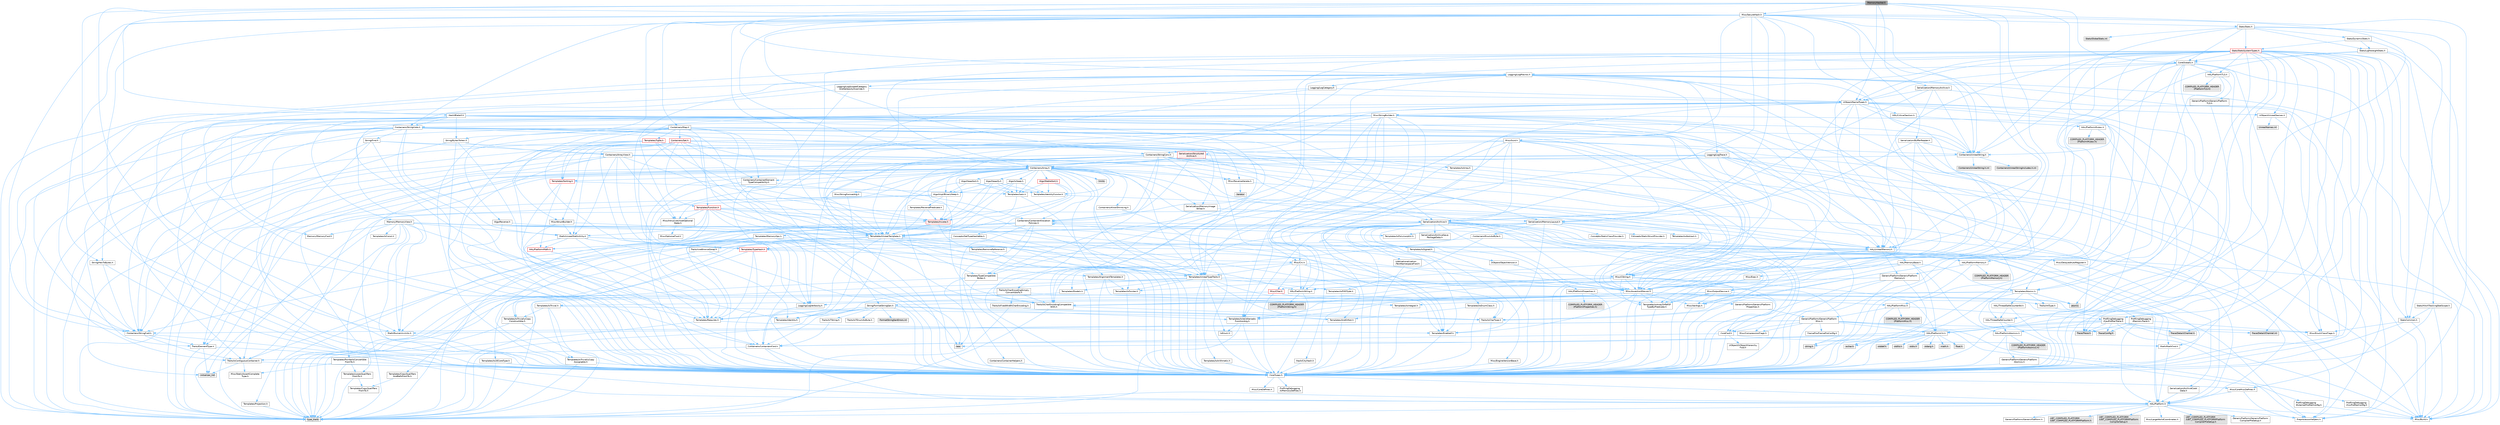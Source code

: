 digraph "MemoryHasher.h"
{
 // INTERACTIVE_SVG=YES
 // LATEX_PDF_SIZE
  bgcolor="transparent";
  edge [fontname=Helvetica,fontsize=10,labelfontname=Helvetica,labelfontsize=10];
  node [fontname=Helvetica,fontsize=10,shape=box,height=0.2,width=0.4];
  Node1 [id="Node000001",label="MemoryHasher.h",height=0.2,width=0.4,color="gray40", fillcolor="grey60", style="filled", fontcolor="black",tooltip=" "];
  Node1 -> Node2 [id="edge1_Node000001_Node000002",color="steelblue1",style="solid",tooltip=" "];
  Node2 [id="Node000002",label="CoreTypes.h",height=0.2,width=0.4,color="grey40", fillcolor="white", style="filled",URL="$dc/dec/CoreTypes_8h.html",tooltip=" "];
  Node2 -> Node3 [id="edge2_Node000002_Node000003",color="steelblue1",style="solid",tooltip=" "];
  Node3 [id="Node000003",label="HAL/Platform.h",height=0.2,width=0.4,color="grey40", fillcolor="white", style="filled",URL="$d9/dd0/Platform_8h.html",tooltip=" "];
  Node3 -> Node4 [id="edge3_Node000003_Node000004",color="steelblue1",style="solid",tooltip=" "];
  Node4 [id="Node000004",label="Misc/Build.h",height=0.2,width=0.4,color="grey40", fillcolor="white", style="filled",URL="$d3/dbb/Build_8h.html",tooltip=" "];
  Node3 -> Node5 [id="edge4_Node000003_Node000005",color="steelblue1",style="solid",tooltip=" "];
  Node5 [id="Node000005",label="Misc/LargeWorldCoordinates.h",height=0.2,width=0.4,color="grey40", fillcolor="white", style="filled",URL="$d2/dcb/LargeWorldCoordinates_8h.html",tooltip=" "];
  Node3 -> Node6 [id="edge5_Node000003_Node000006",color="steelblue1",style="solid",tooltip=" "];
  Node6 [id="Node000006",label="type_traits",height=0.2,width=0.4,color="grey60", fillcolor="#E0E0E0", style="filled",tooltip=" "];
  Node3 -> Node7 [id="edge6_Node000003_Node000007",color="steelblue1",style="solid",tooltip=" "];
  Node7 [id="Node000007",label="PreprocessorHelpers.h",height=0.2,width=0.4,color="grey40", fillcolor="white", style="filled",URL="$db/ddb/PreprocessorHelpers_8h.html",tooltip=" "];
  Node3 -> Node8 [id="edge7_Node000003_Node000008",color="steelblue1",style="solid",tooltip=" "];
  Node8 [id="Node000008",label="UBT_COMPILED_PLATFORM\l/UBT_COMPILED_PLATFORMPlatform\lCompilerPreSetup.h",height=0.2,width=0.4,color="grey60", fillcolor="#E0E0E0", style="filled",tooltip=" "];
  Node3 -> Node9 [id="edge8_Node000003_Node000009",color="steelblue1",style="solid",tooltip=" "];
  Node9 [id="Node000009",label="GenericPlatform/GenericPlatform\lCompilerPreSetup.h",height=0.2,width=0.4,color="grey40", fillcolor="white", style="filled",URL="$d9/dc8/GenericPlatformCompilerPreSetup_8h.html",tooltip=" "];
  Node3 -> Node10 [id="edge9_Node000003_Node000010",color="steelblue1",style="solid",tooltip=" "];
  Node10 [id="Node000010",label="GenericPlatform/GenericPlatform.h",height=0.2,width=0.4,color="grey40", fillcolor="white", style="filled",URL="$d6/d84/GenericPlatform_8h.html",tooltip=" "];
  Node3 -> Node11 [id="edge10_Node000003_Node000011",color="steelblue1",style="solid",tooltip=" "];
  Node11 [id="Node000011",label="UBT_COMPILED_PLATFORM\l/UBT_COMPILED_PLATFORMPlatform.h",height=0.2,width=0.4,color="grey60", fillcolor="#E0E0E0", style="filled",tooltip=" "];
  Node3 -> Node12 [id="edge11_Node000003_Node000012",color="steelblue1",style="solid",tooltip=" "];
  Node12 [id="Node000012",label="UBT_COMPILED_PLATFORM\l/UBT_COMPILED_PLATFORMPlatform\lCompilerSetup.h",height=0.2,width=0.4,color="grey60", fillcolor="#E0E0E0", style="filled",tooltip=" "];
  Node2 -> Node13 [id="edge12_Node000002_Node000013",color="steelblue1",style="solid",tooltip=" "];
  Node13 [id="Node000013",label="ProfilingDebugging\l/UMemoryDefines.h",height=0.2,width=0.4,color="grey40", fillcolor="white", style="filled",URL="$d2/da2/UMemoryDefines_8h.html",tooltip=" "];
  Node2 -> Node14 [id="edge13_Node000002_Node000014",color="steelblue1",style="solid",tooltip=" "];
  Node14 [id="Node000014",label="Misc/CoreMiscDefines.h",height=0.2,width=0.4,color="grey40", fillcolor="white", style="filled",URL="$da/d38/CoreMiscDefines_8h.html",tooltip=" "];
  Node14 -> Node3 [id="edge14_Node000014_Node000003",color="steelblue1",style="solid",tooltip=" "];
  Node14 -> Node7 [id="edge15_Node000014_Node000007",color="steelblue1",style="solid",tooltip=" "];
  Node2 -> Node15 [id="edge16_Node000002_Node000015",color="steelblue1",style="solid",tooltip=" "];
  Node15 [id="Node000015",label="Misc/CoreDefines.h",height=0.2,width=0.4,color="grey40", fillcolor="white", style="filled",URL="$d3/dd2/CoreDefines_8h.html",tooltip=" "];
  Node1 -> Node16 [id="edge17_Node000001_Node000016",color="steelblue1",style="solid",tooltip=" "];
  Node16 [id="Node000016",label="Misc/AssertionMacros.h",height=0.2,width=0.4,color="grey40", fillcolor="white", style="filled",URL="$d0/dfa/AssertionMacros_8h.html",tooltip=" "];
  Node16 -> Node2 [id="edge18_Node000016_Node000002",color="steelblue1",style="solid",tooltip=" "];
  Node16 -> Node3 [id="edge19_Node000016_Node000003",color="steelblue1",style="solid",tooltip=" "];
  Node16 -> Node17 [id="edge20_Node000016_Node000017",color="steelblue1",style="solid",tooltip=" "];
  Node17 [id="Node000017",label="HAL/PlatformMisc.h",height=0.2,width=0.4,color="grey40", fillcolor="white", style="filled",URL="$d0/df5/PlatformMisc_8h.html",tooltip=" "];
  Node17 -> Node2 [id="edge21_Node000017_Node000002",color="steelblue1",style="solid",tooltip=" "];
  Node17 -> Node18 [id="edge22_Node000017_Node000018",color="steelblue1",style="solid",tooltip=" "];
  Node18 [id="Node000018",label="GenericPlatform/GenericPlatform\lMisc.h",height=0.2,width=0.4,color="grey40", fillcolor="white", style="filled",URL="$db/d9a/GenericPlatformMisc_8h.html",tooltip=" "];
  Node18 -> Node19 [id="edge23_Node000018_Node000019",color="steelblue1",style="solid",tooltip=" "];
  Node19 [id="Node000019",label="Containers/StringFwd.h",height=0.2,width=0.4,color="grey40", fillcolor="white", style="filled",URL="$df/d37/StringFwd_8h.html",tooltip=" "];
  Node19 -> Node2 [id="edge24_Node000019_Node000002",color="steelblue1",style="solid",tooltip=" "];
  Node19 -> Node20 [id="edge25_Node000019_Node000020",color="steelblue1",style="solid",tooltip=" "];
  Node20 [id="Node000020",label="Traits/ElementType.h",height=0.2,width=0.4,color="grey40", fillcolor="white", style="filled",URL="$d5/d4f/ElementType_8h.html",tooltip=" "];
  Node20 -> Node3 [id="edge26_Node000020_Node000003",color="steelblue1",style="solid",tooltip=" "];
  Node20 -> Node21 [id="edge27_Node000020_Node000021",color="steelblue1",style="solid",tooltip=" "];
  Node21 [id="Node000021",label="initializer_list",height=0.2,width=0.4,color="grey60", fillcolor="#E0E0E0", style="filled",tooltip=" "];
  Node20 -> Node6 [id="edge28_Node000020_Node000006",color="steelblue1",style="solid",tooltip=" "];
  Node19 -> Node22 [id="edge29_Node000019_Node000022",color="steelblue1",style="solid",tooltip=" "];
  Node22 [id="Node000022",label="Traits/IsContiguousContainer.h",height=0.2,width=0.4,color="grey40", fillcolor="white", style="filled",URL="$d5/d3c/IsContiguousContainer_8h.html",tooltip=" "];
  Node22 -> Node2 [id="edge30_Node000022_Node000002",color="steelblue1",style="solid",tooltip=" "];
  Node22 -> Node23 [id="edge31_Node000022_Node000023",color="steelblue1",style="solid",tooltip=" "];
  Node23 [id="Node000023",label="Misc/StaticAssertComplete\lType.h",height=0.2,width=0.4,color="grey40", fillcolor="white", style="filled",URL="$d5/d4e/StaticAssertCompleteType_8h.html",tooltip=" "];
  Node22 -> Node21 [id="edge32_Node000022_Node000021",color="steelblue1",style="solid",tooltip=" "];
  Node18 -> Node24 [id="edge33_Node000018_Node000024",color="steelblue1",style="solid",tooltip=" "];
  Node24 [id="Node000024",label="CoreFwd.h",height=0.2,width=0.4,color="grey40", fillcolor="white", style="filled",URL="$d1/d1e/CoreFwd_8h.html",tooltip=" "];
  Node24 -> Node2 [id="edge34_Node000024_Node000002",color="steelblue1",style="solid",tooltip=" "];
  Node24 -> Node25 [id="edge35_Node000024_Node000025",color="steelblue1",style="solid",tooltip=" "];
  Node25 [id="Node000025",label="Containers/ContainersFwd.h",height=0.2,width=0.4,color="grey40", fillcolor="white", style="filled",URL="$d4/d0a/ContainersFwd_8h.html",tooltip=" "];
  Node25 -> Node3 [id="edge36_Node000025_Node000003",color="steelblue1",style="solid",tooltip=" "];
  Node25 -> Node2 [id="edge37_Node000025_Node000002",color="steelblue1",style="solid",tooltip=" "];
  Node25 -> Node22 [id="edge38_Node000025_Node000022",color="steelblue1",style="solid",tooltip=" "];
  Node24 -> Node26 [id="edge39_Node000024_Node000026",color="steelblue1",style="solid",tooltip=" "];
  Node26 [id="Node000026",label="Math/MathFwd.h",height=0.2,width=0.4,color="grey40", fillcolor="white", style="filled",URL="$d2/d10/MathFwd_8h.html",tooltip=" "];
  Node26 -> Node3 [id="edge40_Node000026_Node000003",color="steelblue1",style="solid",tooltip=" "];
  Node24 -> Node27 [id="edge41_Node000024_Node000027",color="steelblue1",style="solid",tooltip=" "];
  Node27 [id="Node000027",label="UObject/UObjectHierarchy\lFwd.h",height=0.2,width=0.4,color="grey40", fillcolor="white", style="filled",URL="$d3/d13/UObjectHierarchyFwd_8h.html",tooltip=" "];
  Node18 -> Node2 [id="edge42_Node000018_Node000002",color="steelblue1",style="solid",tooltip=" "];
  Node18 -> Node28 [id="edge43_Node000018_Node000028",color="steelblue1",style="solid",tooltip=" "];
  Node28 [id="Node000028",label="FramePro/FrameProConfig.h",height=0.2,width=0.4,color="grey40", fillcolor="white", style="filled",URL="$d7/d90/FrameProConfig_8h.html",tooltip=" "];
  Node18 -> Node29 [id="edge44_Node000018_Node000029",color="steelblue1",style="solid",tooltip=" "];
  Node29 [id="Node000029",label="HAL/PlatformCrt.h",height=0.2,width=0.4,color="grey40", fillcolor="white", style="filled",URL="$d8/d75/PlatformCrt_8h.html",tooltip=" "];
  Node29 -> Node30 [id="edge45_Node000029_Node000030",color="steelblue1",style="solid",tooltip=" "];
  Node30 [id="Node000030",label="new",height=0.2,width=0.4,color="grey60", fillcolor="#E0E0E0", style="filled",tooltip=" "];
  Node29 -> Node31 [id="edge46_Node000029_Node000031",color="steelblue1",style="solid",tooltip=" "];
  Node31 [id="Node000031",label="wchar.h",height=0.2,width=0.4,color="grey60", fillcolor="#E0E0E0", style="filled",tooltip=" "];
  Node29 -> Node32 [id="edge47_Node000029_Node000032",color="steelblue1",style="solid",tooltip=" "];
  Node32 [id="Node000032",label="stddef.h",height=0.2,width=0.4,color="grey60", fillcolor="#E0E0E0", style="filled",tooltip=" "];
  Node29 -> Node33 [id="edge48_Node000029_Node000033",color="steelblue1",style="solid",tooltip=" "];
  Node33 [id="Node000033",label="stdlib.h",height=0.2,width=0.4,color="grey60", fillcolor="#E0E0E0", style="filled",tooltip=" "];
  Node29 -> Node34 [id="edge49_Node000029_Node000034",color="steelblue1",style="solid",tooltip=" "];
  Node34 [id="Node000034",label="stdio.h",height=0.2,width=0.4,color="grey60", fillcolor="#E0E0E0", style="filled",tooltip=" "];
  Node29 -> Node35 [id="edge50_Node000029_Node000035",color="steelblue1",style="solid",tooltip=" "];
  Node35 [id="Node000035",label="stdarg.h",height=0.2,width=0.4,color="grey60", fillcolor="#E0E0E0", style="filled",tooltip=" "];
  Node29 -> Node36 [id="edge51_Node000029_Node000036",color="steelblue1",style="solid",tooltip=" "];
  Node36 [id="Node000036",label="math.h",height=0.2,width=0.4,color="grey60", fillcolor="#E0E0E0", style="filled",tooltip=" "];
  Node29 -> Node37 [id="edge52_Node000029_Node000037",color="steelblue1",style="solid",tooltip=" "];
  Node37 [id="Node000037",label="float.h",height=0.2,width=0.4,color="grey60", fillcolor="#E0E0E0", style="filled",tooltip=" "];
  Node29 -> Node38 [id="edge53_Node000029_Node000038",color="steelblue1",style="solid",tooltip=" "];
  Node38 [id="Node000038",label="string.h",height=0.2,width=0.4,color="grey60", fillcolor="#E0E0E0", style="filled",tooltip=" "];
  Node18 -> Node39 [id="edge54_Node000018_Node000039",color="steelblue1",style="solid",tooltip=" "];
  Node39 [id="Node000039",label="Math/NumericLimits.h",height=0.2,width=0.4,color="grey40", fillcolor="white", style="filled",URL="$df/d1b/NumericLimits_8h.html",tooltip=" "];
  Node39 -> Node2 [id="edge55_Node000039_Node000002",color="steelblue1",style="solid",tooltip=" "];
  Node18 -> Node40 [id="edge56_Node000018_Node000040",color="steelblue1",style="solid",tooltip=" "];
  Node40 [id="Node000040",label="Misc/CompressionFlags.h",height=0.2,width=0.4,color="grey40", fillcolor="white", style="filled",URL="$d9/d76/CompressionFlags_8h.html",tooltip=" "];
  Node18 -> Node41 [id="edge57_Node000018_Node000041",color="steelblue1",style="solid",tooltip=" "];
  Node41 [id="Node000041",label="Misc/EnumClassFlags.h",height=0.2,width=0.4,color="grey40", fillcolor="white", style="filled",URL="$d8/de7/EnumClassFlags_8h.html",tooltip=" "];
  Node18 -> Node42 [id="edge58_Node000018_Node000042",color="steelblue1",style="solid",tooltip=" "];
  Node42 [id="Node000042",label="ProfilingDebugging\l/CsvProfilerConfig.h",height=0.2,width=0.4,color="grey40", fillcolor="white", style="filled",URL="$d3/d88/CsvProfilerConfig_8h.html",tooltip=" "];
  Node42 -> Node4 [id="edge59_Node000042_Node000004",color="steelblue1",style="solid",tooltip=" "];
  Node18 -> Node43 [id="edge60_Node000018_Node000043",color="steelblue1",style="solid",tooltip=" "];
  Node43 [id="Node000043",label="ProfilingDebugging\l/ExternalProfilerConfig.h",height=0.2,width=0.4,color="grey40", fillcolor="white", style="filled",URL="$d3/dbb/ExternalProfilerConfig_8h.html",tooltip=" "];
  Node43 -> Node4 [id="edge61_Node000043_Node000004",color="steelblue1",style="solid",tooltip=" "];
  Node17 -> Node44 [id="edge62_Node000017_Node000044",color="steelblue1",style="solid",tooltip=" "];
  Node44 [id="Node000044",label="COMPILED_PLATFORM_HEADER\l(PlatformMisc.h)",height=0.2,width=0.4,color="grey60", fillcolor="#E0E0E0", style="filled",tooltip=" "];
  Node17 -> Node45 [id="edge63_Node000017_Node000045",color="steelblue1",style="solid",tooltip=" "];
  Node45 [id="Node000045",label="ProfilingDebugging\l/CpuProfilerTrace.h",height=0.2,width=0.4,color="grey40", fillcolor="white", style="filled",URL="$da/dcb/CpuProfilerTrace_8h.html",tooltip=" "];
  Node45 -> Node2 [id="edge64_Node000045_Node000002",color="steelblue1",style="solid",tooltip=" "];
  Node45 -> Node25 [id="edge65_Node000045_Node000025",color="steelblue1",style="solid",tooltip=" "];
  Node45 -> Node46 [id="edge66_Node000045_Node000046",color="steelblue1",style="solid",tooltip=" "];
  Node46 [id="Node000046",label="HAL/PlatformAtomics.h",height=0.2,width=0.4,color="grey40", fillcolor="white", style="filled",URL="$d3/d36/PlatformAtomics_8h.html",tooltip=" "];
  Node46 -> Node2 [id="edge67_Node000046_Node000002",color="steelblue1",style="solid",tooltip=" "];
  Node46 -> Node47 [id="edge68_Node000046_Node000047",color="steelblue1",style="solid",tooltip=" "];
  Node47 [id="Node000047",label="GenericPlatform/GenericPlatform\lAtomics.h",height=0.2,width=0.4,color="grey40", fillcolor="white", style="filled",URL="$da/d72/GenericPlatformAtomics_8h.html",tooltip=" "];
  Node47 -> Node2 [id="edge69_Node000047_Node000002",color="steelblue1",style="solid",tooltip=" "];
  Node46 -> Node48 [id="edge70_Node000046_Node000048",color="steelblue1",style="solid",tooltip=" "];
  Node48 [id="Node000048",label="COMPILED_PLATFORM_HEADER\l(PlatformAtomics.h)",height=0.2,width=0.4,color="grey60", fillcolor="#E0E0E0", style="filled",tooltip=" "];
  Node45 -> Node7 [id="edge71_Node000045_Node000007",color="steelblue1",style="solid",tooltip=" "];
  Node45 -> Node4 [id="edge72_Node000045_Node000004",color="steelblue1",style="solid",tooltip=" "];
  Node45 -> Node49 [id="edge73_Node000045_Node000049",color="steelblue1",style="solid",tooltip=" "];
  Node49 [id="Node000049",label="Trace/Config.h",height=0.2,width=0.4,color="grey60", fillcolor="#E0E0E0", style="filled",tooltip=" "];
  Node45 -> Node50 [id="edge74_Node000045_Node000050",color="steelblue1",style="solid",tooltip=" "];
  Node50 [id="Node000050",label="Trace/Detail/Channel.h",height=0.2,width=0.4,color="grey60", fillcolor="#E0E0E0", style="filled",tooltip=" "];
  Node45 -> Node51 [id="edge75_Node000045_Node000051",color="steelblue1",style="solid",tooltip=" "];
  Node51 [id="Node000051",label="Trace/Detail/Channel.inl",height=0.2,width=0.4,color="grey60", fillcolor="#E0E0E0", style="filled",tooltip=" "];
  Node45 -> Node52 [id="edge76_Node000045_Node000052",color="steelblue1",style="solid",tooltip=" "];
  Node52 [id="Node000052",label="Trace/Trace.h",height=0.2,width=0.4,color="grey60", fillcolor="#E0E0E0", style="filled",tooltip=" "];
  Node16 -> Node7 [id="edge77_Node000016_Node000007",color="steelblue1",style="solid",tooltip=" "];
  Node16 -> Node53 [id="edge78_Node000016_Node000053",color="steelblue1",style="solid",tooltip=" "];
  Node53 [id="Node000053",label="Templates/EnableIf.h",height=0.2,width=0.4,color="grey40", fillcolor="white", style="filled",URL="$d7/d60/EnableIf_8h.html",tooltip=" "];
  Node53 -> Node2 [id="edge79_Node000053_Node000002",color="steelblue1",style="solid",tooltip=" "];
  Node16 -> Node54 [id="edge80_Node000016_Node000054",color="steelblue1",style="solid",tooltip=" "];
  Node54 [id="Node000054",label="Templates/IsArrayOrRefOf\lTypeByPredicate.h",height=0.2,width=0.4,color="grey40", fillcolor="white", style="filled",URL="$d6/da1/IsArrayOrRefOfTypeByPredicate_8h.html",tooltip=" "];
  Node54 -> Node2 [id="edge81_Node000054_Node000002",color="steelblue1",style="solid",tooltip=" "];
  Node16 -> Node55 [id="edge82_Node000016_Node000055",color="steelblue1",style="solid",tooltip=" "];
  Node55 [id="Node000055",label="Templates/IsValidVariadic\lFunctionArg.h",height=0.2,width=0.4,color="grey40", fillcolor="white", style="filled",URL="$d0/dc8/IsValidVariadicFunctionArg_8h.html",tooltip=" "];
  Node55 -> Node2 [id="edge83_Node000055_Node000002",color="steelblue1",style="solid",tooltip=" "];
  Node55 -> Node56 [id="edge84_Node000055_Node000056",color="steelblue1",style="solid",tooltip=" "];
  Node56 [id="Node000056",label="IsEnum.h",height=0.2,width=0.4,color="grey40", fillcolor="white", style="filled",URL="$d4/de5/IsEnum_8h.html",tooltip=" "];
  Node55 -> Node6 [id="edge85_Node000055_Node000006",color="steelblue1",style="solid",tooltip=" "];
  Node16 -> Node57 [id="edge86_Node000016_Node000057",color="steelblue1",style="solid",tooltip=" "];
  Node57 [id="Node000057",label="Traits/IsCharEncodingCompatible\lWith.h",height=0.2,width=0.4,color="grey40", fillcolor="white", style="filled",URL="$df/dd1/IsCharEncodingCompatibleWith_8h.html",tooltip=" "];
  Node57 -> Node6 [id="edge87_Node000057_Node000006",color="steelblue1",style="solid",tooltip=" "];
  Node57 -> Node58 [id="edge88_Node000057_Node000058",color="steelblue1",style="solid",tooltip=" "];
  Node58 [id="Node000058",label="Traits/IsCharType.h",height=0.2,width=0.4,color="grey40", fillcolor="white", style="filled",URL="$db/d51/IsCharType_8h.html",tooltip=" "];
  Node58 -> Node2 [id="edge89_Node000058_Node000002",color="steelblue1",style="solid",tooltip=" "];
  Node16 -> Node59 [id="edge90_Node000016_Node000059",color="steelblue1",style="solid",tooltip=" "];
  Node59 [id="Node000059",label="Misc/VarArgs.h",height=0.2,width=0.4,color="grey40", fillcolor="white", style="filled",URL="$d5/d6f/VarArgs_8h.html",tooltip=" "];
  Node59 -> Node2 [id="edge91_Node000059_Node000002",color="steelblue1",style="solid",tooltip=" "];
  Node16 -> Node60 [id="edge92_Node000016_Node000060",color="steelblue1",style="solid",tooltip=" "];
  Node60 [id="Node000060",label="String/FormatStringSan.h",height=0.2,width=0.4,color="grey40", fillcolor="white", style="filled",URL="$d3/d8b/FormatStringSan_8h.html",tooltip=" "];
  Node60 -> Node6 [id="edge93_Node000060_Node000006",color="steelblue1",style="solid",tooltip=" "];
  Node60 -> Node2 [id="edge94_Node000060_Node000002",color="steelblue1",style="solid",tooltip=" "];
  Node60 -> Node61 [id="edge95_Node000060_Node000061",color="steelblue1",style="solid",tooltip=" "];
  Node61 [id="Node000061",label="Templates/Requires.h",height=0.2,width=0.4,color="grey40", fillcolor="white", style="filled",URL="$dc/d96/Requires_8h.html",tooltip=" "];
  Node61 -> Node53 [id="edge96_Node000061_Node000053",color="steelblue1",style="solid",tooltip=" "];
  Node61 -> Node6 [id="edge97_Node000061_Node000006",color="steelblue1",style="solid",tooltip=" "];
  Node60 -> Node62 [id="edge98_Node000060_Node000062",color="steelblue1",style="solid",tooltip=" "];
  Node62 [id="Node000062",label="Templates/Identity.h",height=0.2,width=0.4,color="grey40", fillcolor="white", style="filled",URL="$d0/dd5/Identity_8h.html",tooltip=" "];
  Node60 -> Node55 [id="edge99_Node000060_Node000055",color="steelblue1",style="solid",tooltip=" "];
  Node60 -> Node58 [id="edge100_Node000060_Node000058",color="steelblue1",style="solid",tooltip=" "];
  Node60 -> Node63 [id="edge101_Node000060_Node000063",color="steelblue1",style="solid",tooltip=" "];
  Node63 [id="Node000063",label="Traits/IsTEnumAsByte.h",height=0.2,width=0.4,color="grey40", fillcolor="white", style="filled",URL="$d1/de6/IsTEnumAsByte_8h.html",tooltip=" "];
  Node60 -> Node64 [id="edge102_Node000060_Node000064",color="steelblue1",style="solid",tooltip=" "];
  Node64 [id="Node000064",label="Traits/IsTString.h",height=0.2,width=0.4,color="grey40", fillcolor="white", style="filled",URL="$d0/df8/IsTString_8h.html",tooltip=" "];
  Node64 -> Node25 [id="edge103_Node000064_Node000025",color="steelblue1",style="solid",tooltip=" "];
  Node60 -> Node25 [id="edge104_Node000060_Node000025",color="steelblue1",style="solid",tooltip=" "];
  Node60 -> Node65 [id="edge105_Node000060_Node000065",color="steelblue1",style="solid",tooltip=" "];
  Node65 [id="Node000065",label="FormatStringSanErrors.inl",height=0.2,width=0.4,color="grey60", fillcolor="#E0E0E0", style="filled",tooltip=" "];
  Node16 -> Node66 [id="edge106_Node000016_Node000066",color="steelblue1",style="solid",tooltip=" "];
  Node66 [id="Node000066",label="atomic",height=0.2,width=0.4,color="grey60", fillcolor="#E0E0E0", style="filled",tooltip=" "];
  Node1 -> Node67 [id="edge107_Node000001_Node000067",color="steelblue1",style="solid",tooltip=" "];
  Node67 [id="Node000067",label="HAL/UnrealMemory.h",height=0.2,width=0.4,color="grey40", fillcolor="white", style="filled",URL="$d9/d96/UnrealMemory_8h.html",tooltip=" "];
  Node67 -> Node2 [id="edge108_Node000067_Node000002",color="steelblue1",style="solid",tooltip=" "];
  Node67 -> Node68 [id="edge109_Node000067_Node000068",color="steelblue1",style="solid",tooltip=" "];
  Node68 [id="Node000068",label="GenericPlatform/GenericPlatform\lMemory.h",height=0.2,width=0.4,color="grey40", fillcolor="white", style="filled",URL="$dd/d22/GenericPlatformMemory_8h.html",tooltip=" "];
  Node68 -> Node24 [id="edge110_Node000068_Node000024",color="steelblue1",style="solid",tooltip=" "];
  Node68 -> Node2 [id="edge111_Node000068_Node000002",color="steelblue1",style="solid",tooltip=" "];
  Node68 -> Node69 [id="edge112_Node000068_Node000069",color="steelblue1",style="solid",tooltip=" "];
  Node69 [id="Node000069",label="HAL/PlatformString.h",height=0.2,width=0.4,color="grey40", fillcolor="white", style="filled",URL="$db/db5/PlatformString_8h.html",tooltip=" "];
  Node69 -> Node2 [id="edge113_Node000069_Node000002",color="steelblue1",style="solid",tooltip=" "];
  Node69 -> Node70 [id="edge114_Node000069_Node000070",color="steelblue1",style="solid",tooltip=" "];
  Node70 [id="Node000070",label="COMPILED_PLATFORM_HEADER\l(PlatformString.h)",height=0.2,width=0.4,color="grey60", fillcolor="#E0E0E0", style="filled",tooltip=" "];
  Node68 -> Node38 [id="edge115_Node000068_Node000038",color="steelblue1",style="solid",tooltip=" "];
  Node68 -> Node31 [id="edge116_Node000068_Node000031",color="steelblue1",style="solid",tooltip=" "];
  Node67 -> Node71 [id="edge117_Node000067_Node000071",color="steelblue1",style="solid",tooltip=" "];
  Node71 [id="Node000071",label="HAL/MemoryBase.h",height=0.2,width=0.4,color="grey40", fillcolor="white", style="filled",URL="$d6/d9f/MemoryBase_8h.html",tooltip=" "];
  Node71 -> Node2 [id="edge118_Node000071_Node000002",color="steelblue1",style="solid",tooltip=" "];
  Node71 -> Node46 [id="edge119_Node000071_Node000046",color="steelblue1",style="solid",tooltip=" "];
  Node71 -> Node29 [id="edge120_Node000071_Node000029",color="steelblue1",style="solid",tooltip=" "];
  Node71 -> Node72 [id="edge121_Node000071_Node000072",color="steelblue1",style="solid",tooltip=" "];
  Node72 [id="Node000072",label="Misc/Exec.h",height=0.2,width=0.4,color="grey40", fillcolor="white", style="filled",URL="$de/ddb/Exec_8h.html",tooltip=" "];
  Node72 -> Node2 [id="edge122_Node000072_Node000002",color="steelblue1",style="solid",tooltip=" "];
  Node72 -> Node16 [id="edge123_Node000072_Node000016",color="steelblue1",style="solid",tooltip=" "];
  Node71 -> Node73 [id="edge124_Node000071_Node000073",color="steelblue1",style="solid",tooltip=" "];
  Node73 [id="Node000073",label="Misc/OutputDevice.h",height=0.2,width=0.4,color="grey40", fillcolor="white", style="filled",URL="$d7/d32/OutputDevice_8h.html",tooltip=" "];
  Node73 -> Node24 [id="edge125_Node000073_Node000024",color="steelblue1",style="solid",tooltip=" "];
  Node73 -> Node2 [id="edge126_Node000073_Node000002",color="steelblue1",style="solid",tooltip=" "];
  Node73 -> Node74 [id="edge127_Node000073_Node000074",color="steelblue1",style="solid",tooltip=" "];
  Node74 [id="Node000074",label="Logging/LogVerbosity.h",height=0.2,width=0.4,color="grey40", fillcolor="white", style="filled",URL="$d2/d8f/LogVerbosity_8h.html",tooltip=" "];
  Node74 -> Node2 [id="edge128_Node000074_Node000002",color="steelblue1",style="solid",tooltip=" "];
  Node73 -> Node59 [id="edge129_Node000073_Node000059",color="steelblue1",style="solid",tooltip=" "];
  Node73 -> Node54 [id="edge130_Node000073_Node000054",color="steelblue1",style="solid",tooltip=" "];
  Node73 -> Node55 [id="edge131_Node000073_Node000055",color="steelblue1",style="solid",tooltip=" "];
  Node73 -> Node57 [id="edge132_Node000073_Node000057",color="steelblue1",style="solid",tooltip=" "];
  Node71 -> Node75 [id="edge133_Node000071_Node000075",color="steelblue1",style="solid",tooltip=" "];
  Node75 [id="Node000075",label="Templates/Atomic.h",height=0.2,width=0.4,color="grey40", fillcolor="white", style="filled",URL="$d3/d91/Atomic_8h.html",tooltip=" "];
  Node75 -> Node76 [id="edge134_Node000075_Node000076",color="steelblue1",style="solid",tooltip=" "];
  Node76 [id="Node000076",label="HAL/ThreadSafeCounter.h",height=0.2,width=0.4,color="grey40", fillcolor="white", style="filled",URL="$dc/dc9/ThreadSafeCounter_8h.html",tooltip=" "];
  Node76 -> Node2 [id="edge135_Node000076_Node000002",color="steelblue1",style="solid",tooltip=" "];
  Node76 -> Node46 [id="edge136_Node000076_Node000046",color="steelblue1",style="solid",tooltip=" "];
  Node75 -> Node77 [id="edge137_Node000075_Node000077",color="steelblue1",style="solid",tooltip=" "];
  Node77 [id="Node000077",label="HAL/ThreadSafeCounter64.h",height=0.2,width=0.4,color="grey40", fillcolor="white", style="filled",URL="$d0/d12/ThreadSafeCounter64_8h.html",tooltip=" "];
  Node77 -> Node2 [id="edge138_Node000077_Node000002",color="steelblue1",style="solid",tooltip=" "];
  Node77 -> Node76 [id="edge139_Node000077_Node000076",color="steelblue1",style="solid",tooltip=" "];
  Node75 -> Node78 [id="edge140_Node000075_Node000078",color="steelblue1",style="solid",tooltip=" "];
  Node78 [id="Node000078",label="Templates/IsIntegral.h",height=0.2,width=0.4,color="grey40", fillcolor="white", style="filled",URL="$da/d64/IsIntegral_8h.html",tooltip=" "];
  Node78 -> Node2 [id="edge141_Node000078_Node000002",color="steelblue1",style="solid",tooltip=" "];
  Node75 -> Node79 [id="edge142_Node000075_Node000079",color="steelblue1",style="solid",tooltip=" "];
  Node79 [id="Node000079",label="Templates/IsTrivial.h",height=0.2,width=0.4,color="grey40", fillcolor="white", style="filled",URL="$da/d4c/IsTrivial_8h.html",tooltip=" "];
  Node79 -> Node80 [id="edge143_Node000079_Node000080",color="steelblue1",style="solid",tooltip=" "];
  Node80 [id="Node000080",label="Templates/AndOrNot.h",height=0.2,width=0.4,color="grey40", fillcolor="white", style="filled",URL="$db/d0a/AndOrNot_8h.html",tooltip=" "];
  Node80 -> Node2 [id="edge144_Node000080_Node000002",color="steelblue1",style="solid",tooltip=" "];
  Node79 -> Node81 [id="edge145_Node000079_Node000081",color="steelblue1",style="solid",tooltip=" "];
  Node81 [id="Node000081",label="Templates/IsTriviallyCopy\lConstructible.h",height=0.2,width=0.4,color="grey40", fillcolor="white", style="filled",URL="$d3/d78/IsTriviallyCopyConstructible_8h.html",tooltip=" "];
  Node81 -> Node2 [id="edge146_Node000081_Node000002",color="steelblue1",style="solid",tooltip=" "];
  Node81 -> Node6 [id="edge147_Node000081_Node000006",color="steelblue1",style="solid",tooltip=" "];
  Node79 -> Node82 [id="edge148_Node000079_Node000082",color="steelblue1",style="solid",tooltip=" "];
  Node82 [id="Node000082",label="Templates/IsTriviallyCopy\lAssignable.h",height=0.2,width=0.4,color="grey40", fillcolor="white", style="filled",URL="$d2/df2/IsTriviallyCopyAssignable_8h.html",tooltip=" "];
  Node82 -> Node2 [id="edge149_Node000082_Node000002",color="steelblue1",style="solid",tooltip=" "];
  Node82 -> Node6 [id="edge150_Node000082_Node000006",color="steelblue1",style="solid",tooltip=" "];
  Node79 -> Node6 [id="edge151_Node000079_Node000006",color="steelblue1",style="solid",tooltip=" "];
  Node75 -> Node83 [id="edge152_Node000075_Node000083",color="steelblue1",style="solid",tooltip=" "];
  Node83 [id="Node000083",label="Traits/IntType.h",height=0.2,width=0.4,color="grey40", fillcolor="white", style="filled",URL="$d7/deb/IntType_8h.html",tooltip=" "];
  Node83 -> Node3 [id="edge153_Node000083_Node000003",color="steelblue1",style="solid",tooltip=" "];
  Node75 -> Node66 [id="edge154_Node000075_Node000066",color="steelblue1",style="solid",tooltip=" "];
  Node67 -> Node84 [id="edge155_Node000067_Node000084",color="steelblue1",style="solid",tooltip=" "];
  Node84 [id="Node000084",label="HAL/PlatformMemory.h",height=0.2,width=0.4,color="grey40", fillcolor="white", style="filled",URL="$de/d68/PlatformMemory_8h.html",tooltip=" "];
  Node84 -> Node2 [id="edge156_Node000084_Node000002",color="steelblue1",style="solid",tooltip=" "];
  Node84 -> Node68 [id="edge157_Node000084_Node000068",color="steelblue1",style="solid",tooltip=" "];
  Node84 -> Node85 [id="edge158_Node000084_Node000085",color="steelblue1",style="solid",tooltip=" "];
  Node85 [id="Node000085",label="COMPILED_PLATFORM_HEADER\l(PlatformMemory.h)",height=0.2,width=0.4,color="grey60", fillcolor="#E0E0E0", style="filled",tooltip=" "];
  Node67 -> Node86 [id="edge159_Node000067_Node000086",color="steelblue1",style="solid",tooltip=" "];
  Node86 [id="Node000086",label="ProfilingDebugging\l/MemoryTrace.h",height=0.2,width=0.4,color="grey40", fillcolor="white", style="filled",URL="$da/dd7/MemoryTrace_8h.html",tooltip=" "];
  Node86 -> Node3 [id="edge160_Node000086_Node000003",color="steelblue1",style="solid",tooltip=" "];
  Node86 -> Node41 [id="edge161_Node000086_Node000041",color="steelblue1",style="solid",tooltip=" "];
  Node86 -> Node49 [id="edge162_Node000086_Node000049",color="steelblue1",style="solid",tooltip=" "];
  Node86 -> Node52 [id="edge163_Node000086_Node000052",color="steelblue1",style="solid",tooltip=" "];
  Node67 -> Node87 [id="edge164_Node000067_Node000087",color="steelblue1",style="solid",tooltip=" "];
  Node87 [id="Node000087",label="Templates/IsPointer.h",height=0.2,width=0.4,color="grey40", fillcolor="white", style="filled",URL="$d7/d05/IsPointer_8h.html",tooltip=" "];
  Node87 -> Node2 [id="edge165_Node000087_Node000002",color="steelblue1",style="solid",tooltip=" "];
  Node1 -> Node39 [id="edge166_Node000001_Node000039",color="steelblue1",style="solid",tooltip=" "];
  Node1 -> Node88 [id="edge167_Node000001_Node000088",color="steelblue1",style="solid",tooltip=" "];
  Node88 [id="Node000088",label="Containers/UnrealString.h",height=0.2,width=0.4,color="grey40", fillcolor="white", style="filled",URL="$d5/dba/UnrealString_8h.html",tooltip=" "];
  Node88 -> Node89 [id="edge168_Node000088_Node000089",color="steelblue1",style="solid",tooltip=" "];
  Node89 [id="Node000089",label="Containers/UnrealStringIncludes.h.inl",height=0.2,width=0.4,color="grey60", fillcolor="#E0E0E0", style="filled",tooltip=" "];
  Node88 -> Node90 [id="edge169_Node000088_Node000090",color="steelblue1",style="solid",tooltip=" "];
  Node90 [id="Node000090",label="Containers/UnrealString.h.inl",height=0.2,width=0.4,color="grey60", fillcolor="#E0E0E0", style="filled",tooltip=" "];
  Node88 -> Node91 [id="edge170_Node000088_Node000091",color="steelblue1",style="solid",tooltip=" "];
  Node91 [id="Node000091",label="Misc/StringFormatArg.h",height=0.2,width=0.4,color="grey40", fillcolor="white", style="filled",URL="$d2/d16/StringFormatArg_8h.html",tooltip=" "];
  Node91 -> Node25 [id="edge171_Node000091_Node000025",color="steelblue1",style="solid",tooltip=" "];
  Node1 -> Node92 [id="edge172_Node000001_Node000092",color="steelblue1",style="solid",tooltip=" "];
  Node92 [id="Node000092",label="UObject/NameTypes.h",height=0.2,width=0.4,color="grey40", fillcolor="white", style="filled",URL="$d6/d35/NameTypes_8h.html",tooltip=" "];
  Node92 -> Node2 [id="edge173_Node000092_Node000002",color="steelblue1",style="solid",tooltip=" "];
  Node92 -> Node16 [id="edge174_Node000092_Node000016",color="steelblue1",style="solid",tooltip=" "];
  Node92 -> Node67 [id="edge175_Node000092_Node000067",color="steelblue1",style="solid",tooltip=" "];
  Node92 -> Node93 [id="edge176_Node000092_Node000093",color="steelblue1",style="solid",tooltip=" "];
  Node93 [id="Node000093",label="Templates/UnrealTypeTraits.h",height=0.2,width=0.4,color="grey40", fillcolor="white", style="filled",URL="$d2/d2d/UnrealTypeTraits_8h.html",tooltip=" "];
  Node93 -> Node2 [id="edge177_Node000093_Node000002",color="steelblue1",style="solid",tooltip=" "];
  Node93 -> Node87 [id="edge178_Node000093_Node000087",color="steelblue1",style="solid",tooltip=" "];
  Node93 -> Node16 [id="edge179_Node000093_Node000016",color="steelblue1",style="solid",tooltip=" "];
  Node93 -> Node80 [id="edge180_Node000093_Node000080",color="steelblue1",style="solid",tooltip=" "];
  Node93 -> Node53 [id="edge181_Node000093_Node000053",color="steelblue1",style="solid",tooltip=" "];
  Node93 -> Node94 [id="edge182_Node000093_Node000094",color="steelblue1",style="solid",tooltip=" "];
  Node94 [id="Node000094",label="Templates/IsArithmetic.h",height=0.2,width=0.4,color="grey40", fillcolor="white", style="filled",URL="$d2/d5d/IsArithmetic_8h.html",tooltip=" "];
  Node94 -> Node2 [id="edge183_Node000094_Node000002",color="steelblue1",style="solid",tooltip=" "];
  Node93 -> Node56 [id="edge184_Node000093_Node000056",color="steelblue1",style="solid",tooltip=" "];
  Node93 -> Node95 [id="edge185_Node000093_Node000095",color="steelblue1",style="solid",tooltip=" "];
  Node95 [id="Node000095",label="Templates/Models.h",height=0.2,width=0.4,color="grey40", fillcolor="white", style="filled",URL="$d3/d0c/Models_8h.html",tooltip=" "];
  Node95 -> Node62 [id="edge186_Node000095_Node000062",color="steelblue1",style="solid",tooltip=" "];
  Node93 -> Node96 [id="edge187_Node000093_Node000096",color="steelblue1",style="solid",tooltip=" "];
  Node96 [id="Node000096",label="Templates/IsPODType.h",height=0.2,width=0.4,color="grey40", fillcolor="white", style="filled",URL="$d7/db1/IsPODType_8h.html",tooltip=" "];
  Node96 -> Node2 [id="edge188_Node000096_Node000002",color="steelblue1",style="solid",tooltip=" "];
  Node93 -> Node97 [id="edge189_Node000093_Node000097",color="steelblue1",style="solid",tooltip=" "];
  Node97 [id="Node000097",label="Templates/IsUECoreType.h",height=0.2,width=0.4,color="grey40", fillcolor="white", style="filled",URL="$d1/db8/IsUECoreType_8h.html",tooltip=" "];
  Node97 -> Node2 [id="edge190_Node000097_Node000002",color="steelblue1",style="solid",tooltip=" "];
  Node97 -> Node6 [id="edge191_Node000097_Node000006",color="steelblue1",style="solid",tooltip=" "];
  Node93 -> Node81 [id="edge192_Node000093_Node000081",color="steelblue1",style="solid",tooltip=" "];
  Node92 -> Node98 [id="edge193_Node000092_Node000098",color="steelblue1",style="solid",tooltip=" "];
  Node98 [id="Node000098",label="Templates/UnrealTemplate.h",height=0.2,width=0.4,color="grey40", fillcolor="white", style="filled",URL="$d4/d24/UnrealTemplate_8h.html",tooltip=" "];
  Node98 -> Node2 [id="edge194_Node000098_Node000002",color="steelblue1",style="solid",tooltip=" "];
  Node98 -> Node87 [id="edge195_Node000098_Node000087",color="steelblue1",style="solid",tooltip=" "];
  Node98 -> Node67 [id="edge196_Node000098_Node000067",color="steelblue1",style="solid",tooltip=" "];
  Node98 -> Node99 [id="edge197_Node000098_Node000099",color="steelblue1",style="solid",tooltip=" "];
  Node99 [id="Node000099",label="Templates/CopyQualifiers\lAndRefsFromTo.h",height=0.2,width=0.4,color="grey40", fillcolor="white", style="filled",URL="$d3/db3/CopyQualifiersAndRefsFromTo_8h.html",tooltip=" "];
  Node99 -> Node100 [id="edge198_Node000099_Node000100",color="steelblue1",style="solid",tooltip=" "];
  Node100 [id="Node000100",label="Templates/CopyQualifiers\lFromTo.h",height=0.2,width=0.4,color="grey40", fillcolor="white", style="filled",URL="$d5/db4/CopyQualifiersFromTo_8h.html",tooltip=" "];
  Node98 -> Node93 [id="edge199_Node000098_Node000093",color="steelblue1",style="solid",tooltip=" "];
  Node98 -> Node101 [id="edge200_Node000098_Node000101",color="steelblue1",style="solid",tooltip=" "];
  Node101 [id="Node000101",label="Templates/RemoveReference.h",height=0.2,width=0.4,color="grey40", fillcolor="white", style="filled",URL="$da/dbe/RemoveReference_8h.html",tooltip=" "];
  Node101 -> Node2 [id="edge201_Node000101_Node000002",color="steelblue1",style="solid",tooltip=" "];
  Node98 -> Node61 [id="edge202_Node000098_Node000061",color="steelblue1",style="solid",tooltip=" "];
  Node98 -> Node102 [id="edge203_Node000098_Node000102",color="steelblue1",style="solid",tooltip=" "];
  Node102 [id="Node000102",label="Templates/TypeCompatible\lBytes.h",height=0.2,width=0.4,color="grey40", fillcolor="white", style="filled",URL="$df/d0a/TypeCompatibleBytes_8h.html",tooltip=" "];
  Node102 -> Node2 [id="edge204_Node000102_Node000002",color="steelblue1",style="solid",tooltip=" "];
  Node102 -> Node38 [id="edge205_Node000102_Node000038",color="steelblue1",style="solid",tooltip=" "];
  Node102 -> Node30 [id="edge206_Node000102_Node000030",color="steelblue1",style="solid",tooltip=" "];
  Node102 -> Node6 [id="edge207_Node000102_Node000006",color="steelblue1",style="solid",tooltip=" "];
  Node98 -> Node62 [id="edge208_Node000098_Node000062",color="steelblue1",style="solid",tooltip=" "];
  Node98 -> Node22 [id="edge209_Node000098_Node000022",color="steelblue1",style="solid",tooltip=" "];
  Node98 -> Node103 [id="edge210_Node000098_Node000103",color="steelblue1",style="solid",tooltip=" "];
  Node103 [id="Node000103",label="Traits/UseBitwiseSwap.h",height=0.2,width=0.4,color="grey40", fillcolor="white", style="filled",URL="$db/df3/UseBitwiseSwap_8h.html",tooltip=" "];
  Node103 -> Node2 [id="edge211_Node000103_Node000002",color="steelblue1",style="solid",tooltip=" "];
  Node103 -> Node6 [id="edge212_Node000103_Node000006",color="steelblue1",style="solid",tooltip=" "];
  Node98 -> Node6 [id="edge213_Node000098_Node000006",color="steelblue1",style="solid",tooltip=" "];
  Node92 -> Node88 [id="edge214_Node000092_Node000088",color="steelblue1",style="solid",tooltip=" "];
  Node92 -> Node104 [id="edge215_Node000092_Node000104",color="steelblue1",style="solid",tooltip=" "];
  Node104 [id="Node000104",label="HAL/CriticalSection.h",height=0.2,width=0.4,color="grey40", fillcolor="white", style="filled",URL="$d6/d90/CriticalSection_8h.html",tooltip=" "];
  Node104 -> Node105 [id="edge216_Node000104_Node000105",color="steelblue1",style="solid",tooltip=" "];
  Node105 [id="Node000105",label="HAL/PlatformMutex.h",height=0.2,width=0.4,color="grey40", fillcolor="white", style="filled",URL="$d9/d0b/PlatformMutex_8h.html",tooltip=" "];
  Node105 -> Node2 [id="edge217_Node000105_Node000002",color="steelblue1",style="solid",tooltip=" "];
  Node105 -> Node106 [id="edge218_Node000105_Node000106",color="steelblue1",style="solid",tooltip=" "];
  Node106 [id="Node000106",label="COMPILED_PLATFORM_HEADER\l(PlatformMutex.h)",height=0.2,width=0.4,color="grey60", fillcolor="#E0E0E0", style="filled",tooltip=" "];
  Node92 -> Node107 [id="edge219_Node000092_Node000107",color="steelblue1",style="solid",tooltip=" "];
  Node107 [id="Node000107",label="Containers/StringConv.h",height=0.2,width=0.4,color="grey40", fillcolor="white", style="filled",URL="$d3/ddf/StringConv_8h.html",tooltip=" "];
  Node107 -> Node2 [id="edge220_Node000107_Node000002",color="steelblue1",style="solid",tooltip=" "];
  Node107 -> Node16 [id="edge221_Node000107_Node000016",color="steelblue1",style="solid",tooltip=" "];
  Node107 -> Node108 [id="edge222_Node000107_Node000108",color="steelblue1",style="solid",tooltip=" "];
  Node108 [id="Node000108",label="Containers/ContainerAllocation\lPolicies.h",height=0.2,width=0.4,color="grey40", fillcolor="white", style="filled",URL="$d7/dff/ContainerAllocationPolicies_8h.html",tooltip=" "];
  Node108 -> Node2 [id="edge223_Node000108_Node000002",color="steelblue1",style="solid",tooltip=" "];
  Node108 -> Node109 [id="edge224_Node000108_Node000109",color="steelblue1",style="solid",tooltip=" "];
  Node109 [id="Node000109",label="Containers/ContainerHelpers.h",height=0.2,width=0.4,color="grey40", fillcolor="white", style="filled",URL="$d7/d33/ContainerHelpers_8h.html",tooltip=" "];
  Node109 -> Node2 [id="edge225_Node000109_Node000002",color="steelblue1",style="solid",tooltip=" "];
  Node108 -> Node108 [id="edge226_Node000108_Node000108",color="steelblue1",style="solid",tooltip=" "];
  Node108 -> Node110 [id="edge227_Node000108_Node000110",color="steelblue1",style="solid",tooltip=" "];
  Node110 [id="Node000110",label="HAL/PlatformMath.h",height=0.2,width=0.4,color="red", fillcolor="#FFF0F0", style="filled",URL="$dc/d53/PlatformMath_8h.html",tooltip=" "];
  Node110 -> Node2 [id="edge228_Node000110_Node000002",color="steelblue1",style="solid",tooltip=" "];
  Node108 -> Node67 [id="edge229_Node000108_Node000067",color="steelblue1",style="solid",tooltip=" "];
  Node108 -> Node39 [id="edge230_Node000108_Node000039",color="steelblue1",style="solid",tooltip=" "];
  Node108 -> Node16 [id="edge231_Node000108_Node000016",color="steelblue1",style="solid",tooltip=" "];
  Node108 -> Node118 [id="edge232_Node000108_Node000118",color="steelblue1",style="solid",tooltip=" "];
  Node118 [id="Node000118",label="Templates/IsPolymorphic.h",height=0.2,width=0.4,color="grey40", fillcolor="white", style="filled",URL="$dc/d20/IsPolymorphic_8h.html",tooltip=" "];
  Node108 -> Node119 [id="edge233_Node000108_Node000119",color="steelblue1",style="solid",tooltip=" "];
  Node119 [id="Node000119",label="Templates/MemoryOps.h",height=0.2,width=0.4,color="grey40", fillcolor="white", style="filled",URL="$db/dea/MemoryOps_8h.html",tooltip=" "];
  Node119 -> Node2 [id="edge234_Node000119_Node000002",color="steelblue1",style="solid",tooltip=" "];
  Node119 -> Node67 [id="edge235_Node000119_Node000067",color="steelblue1",style="solid",tooltip=" "];
  Node119 -> Node82 [id="edge236_Node000119_Node000082",color="steelblue1",style="solid",tooltip=" "];
  Node119 -> Node81 [id="edge237_Node000119_Node000081",color="steelblue1",style="solid",tooltip=" "];
  Node119 -> Node61 [id="edge238_Node000119_Node000061",color="steelblue1",style="solid",tooltip=" "];
  Node119 -> Node93 [id="edge239_Node000119_Node000093",color="steelblue1",style="solid",tooltip=" "];
  Node119 -> Node103 [id="edge240_Node000119_Node000103",color="steelblue1",style="solid",tooltip=" "];
  Node119 -> Node30 [id="edge241_Node000119_Node000030",color="steelblue1",style="solid",tooltip=" "];
  Node119 -> Node6 [id="edge242_Node000119_Node000006",color="steelblue1",style="solid",tooltip=" "];
  Node108 -> Node102 [id="edge243_Node000108_Node000102",color="steelblue1",style="solid",tooltip=" "];
  Node108 -> Node6 [id="edge244_Node000108_Node000006",color="steelblue1",style="solid",tooltip=" "];
  Node107 -> Node120 [id="edge245_Node000107_Node000120",color="steelblue1",style="solid",tooltip=" "];
  Node120 [id="Node000120",label="Containers/Array.h",height=0.2,width=0.4,color="grey40", fillcolor="white", style="filled",URL="$df/dd0/Array_8h.html",tooltip=" "];
  Node120 -> Node2 [id="edge246_Node000120_Node000002",color="steelblue1",style="solid",tooltip=" "];
  Node120 -> Node16 [id="edge247_Node000120_Node000016",color="steelblue1",style="solid",tooltip=" "];
  Node120 -> Node121 [id="edge248_Node000120_Node000121",color="steelblue1",style="solid",tooltip=" "];
  Node121 [id="Node000121",label="Misc/IntrusiveUnsetOptional\lState.h",height=0.2,width=0.4,color="grey40", fillcolor="white", style="filled",URL="$d2/d0a/IntrusiveUnsetOptionalState_8h.html",tooltip=" "];
  Node121 -> Node122 [id="edge249_Node000121_Node000122",color="steelblue1",style="solid",tooltip=" "];
  Node122 [id="Node000122",label="Misc/OptionalFwd.h",height=0.2,width=0.4,color="grey40", fillcolor="white", style="filled",URL="$dc/d50/OptionalFwd_8h.html",tooltip=" "];
  Node120 -> Node123 [id="edge250_Node000120_Node000123",color="steelblue1",style="solid",tooltip=" "];
  Node123 [id="Node000123",label="Misc/ReverseIterate.h",height=0.2,width=0.4,color="grey40", fillcolor="white", style="filled",URL="$db/de3/ReverseIterate_8h.html",tooltip=" "];
  Node123 -> Node3 [id="edge251_Node000123_Node000003",color="steelblue1",style="solid",tooltip=" "];
  Node123 -> Node124 [id="edge252_Node000123_Node000124",color="steelblue1",style="solid",tooltip=" "];
  Node124 [id="Node000124",label="iterator",height=0.2,width=0.4,color="grey60", fillcolor="#E0E0E0", style="filled",tooltip=" "];
  Node120 -> Node67 [id="edge253_Node000120_Node000067",color="steelblue1",style="solid",tooltip=" "];
  Node120 -> Node93 [id="edge254_Node000120_Node000093",color="steelblue1",style="solid",tooltip=" "];
  Node120 -> Node98 [id="edge255_Node000120_Node000098",color="steelblue1",style="solid",tooltip=" "];
  Node120 -> Node125 [id="edge256_Node000120_Node000125",color="steelblue1",style="solid",tooltip=" "];
  Node125 [id="Node000125",label="Containers/AllowShrinking.h",height=0.2,width=0.4,color="grey40", fillcolor="white", style="filled",URL="$d7/d1a/AllowShrinking_8h.html",tooltip=" "];
  Node125 -> Node2 [id="edge257_Node000125_Node000002",color="steelblue1",style="solid",tooltip=" "];
  Node120 -> Node108 [id="edge258_Node000120_Node000108",color="steelblue1",style="solid",tooltip=" "];
  Node120 -> Node126 [id="edge259_Node000120_Node000126",color="steelblue1",style="solid",tooltip=" "];
  Node126 [id="Node000126",label="Containers/ContainerElement\lTypeCompatibility.h",height=0.2,width=0.4,color="grey40", fillcolor="white", style="filled",URL="$df/ddf/ContainerElementTypeCompatibility_8h.html",tooltip=" "];
  Node126 -> Node2 [id="edge260_Node000126_Node000002",color="steelblue1",style="solid",tooltip=" "];
  Node126 -> Node93 [id="edge261_Node000126_Node000093",color="steelblue1",style="solid",tooltip=" "];
  Node120 -> Node127 [id="edge262_Node000120_Node000127",color="steelblue1",style="solid",tooltip=" "];
  Node127 [id="Node000127",label="Serialization/Archive.h",height=0.2,width=0.4,color="grey40", fillcolor="white", style="filled",URL="$d7/d3b/Archive_8h.html",tooltip=" "];
  Node127 -> Node24 [id="edge263_Node000127_Node000024",color="steelblue1",style="solid",tooltip=" "];
  Node127 -> Node2 [id="edge264_Node000127_Node000002",color="steelblue1",style="solid",tooltip=" "];
  Node127 -> Node128 [id="edge265_Node000127_Node000128",color="steelblue1",style="solid",tooltip=" "];
  Node128 [id="Node000128",label="HAL/PlatformProperties.h",height=0.2,width=0.4,color="grey40", fillcolor="white", style="filled",URL="$d9/db0/PlatformProperties_8h.html",tooltip=" "];
  Node128 -> Node2 [id="edge266_Node000128_Node000002",color="steelblue1",style="solid",tooltip=" "];
  Node128 -> Node129 [id="edge267_Node000128_Node000129",color="steelblue1",style="solid",tooltip=" "];
  Node129 [id="Node000129",label="GenericPlatform/GenericPlatform\lProperties.h",height=0.2,width=0.4,color="grey40", fillcolor="white", style="filled",URL="$d2/dcd/GenericPlatformProperties_8h.html",tooltip=" "];
  Node129 -> Node2 [id="edge268_Node000129_Node000002",color="steelblue1",style="solid",tooltip=" "];
  Node129 -> Node18 [id="edge269_Node000129_Node000018",color="steelblue1",style="solid",tooltip=" "];
  Node128 -> Node130 [id="edge270_Node000128_Node000130",color="steelblue1",style="solid",tooltip=" "];
  Node130 [id="Node000130",label="COMPILED_PLATFORM_HEADER\l(PlatformProperties.h)",height=0.2,width=0.4,color="grey60", fillcolor="#E0E0E0", style="filled",tooltip=" "];
  Node127 -> Node131 [id="edge271_Node000127_Node000131",color="steelblue1",style="solid",tooltip=" "];
  Node131 [id="Node000131",label="Internationalization\l/TextNamespaceFwd.h",height=0.2,width=0.4,color="grey40", fillcolor="white", style="filled",URL="$d8/d97/TextNamespaceFwd_8h.html",tooltip=" "];
  Node131 -> Node2 [id="edge272_Node000131_Node000002",color="steelblue1",style="solid",tooltip=" "];
  Node127 -> Node26 [id="edge273_Node000127_Node000026",color="steelblue1",style="solid",tooltip=" "];
  Node127 -> Node16 [id="edge274_Node000127_Node000016",color="steelblue1",style="solid",tooltip=" "];
  Node127 -> Node4 [id="edge275_Node000127_Node000004",color="steelblue1",style="solid",tooltip=" "];
  Node127 -> Node40 [id="edge276_Node000127_Node000040",color="steelblue1",style="solid",tooltip=" "];
  Node127 -> Node132 [id="edge277_Node000127_Node000132",color="steelblue1",style="solid",tooltip=" "];
  Node132 [id="Node000132",label="Misc/EngineVersionBase.h",height=0.2,width=0.4,color="grey40", fillcolor="white", style="filled",URL="$d5/d2b/EngineVersionBase_8h.html",tooltip=" "];
  Node132 -> Node2 [id="edge278_Node000132_Node000002",color="steelblue1",style="solid",tooltip=" "];
  Node127 -> Node59 [id="edge279_Node000127_Node000059",color="steelblue1",style="solid",tooltip=" "];
  Node127 -> Node133 [id="edge280_Node000127_Node000133",color="steelblue1",style="solid",tooltip=" "];
  Node133 [id="Node000133",label="Serialization/ArchiveCook\lData.h",height=0.2,width=0.4,color="grey40", fillcolor="white", style="filled",URL="$dc/db6/ArchiveCookData_8h.html",tooltip=" "];
  Node133 -> Node3 [id="edge281_Node000133_Node000003",color="steelblue1",style="solid",tooltip=" "];
  Node127 -> Node134 [id="edge282_Node000127_Node000134",color="steelblue1",style="solid",tooltip=" "];
  Node134 [id="Node000134",label="Serialization/ArchiveSave\lPackageData.h",height=0.2,width=0.4,color="grey40", fillcolor="white", style="filled",URL="$d1/d37/ArchiveSavePackageData_8h.html",tooltip=" "];
  Node127 -> Node53 [id="edge283_Node000127_Node000053",color="steelblue1",style="solid",tooltip=" "];
  Node127 -> Node54 [id="edge284_Node000127_Node000054",color="steelblue1",style="solid",tooltip=" "];
  Node127 -> Node135 [id="edge285_Node000127_Node000135",color="steelblue1",style="solid",tooltip=" "];
  Node135 [id="Node000135",label="Templates/IsEnumClass.h",height=0.2,width=0.4,color="grey40", fillcolor="white", style="filled",URL="$d7/d15/IsEnumClass_8h.html",tooltip=" "];
  Node135 -> Node2 [id="edge286_Node000135_Node000002",color="steelblue1",style="solid",tooltip=" "];
  Node135 -> Node80 [id="edge287_Node000135_Node000080",color="steelblue1",style="solid",tooltip=" "];
  Node127 -> Node115 [id="edge288_Node000127_Node000115",color="steelblue1",style="solid",tooltip=" "];
  Node115 [id="Node000115",label="Templates/IsSigned.h",height=0.2,width=0.4,color="grey40", fillcolor="white", style="filled",URL="$d8/dd8/IsSigned_8h.html",tooltip=" "];
  Node115 -> Node2 [id="edge289_Node000115_Node000002",color="steelblue1",style="solid",tooltip=" "];
  Node127 -> Node55 [id="edge290_Node000127_Node000055",color="steelblue1",style="solid",tooltip=" "];
  Node127 -> Node98 [id="edge291_Node000127_Node000098",color="steelblue1",style="solid",tooltip=" "];
  Node127 -> Node57 [id="edge292_Node000127_Node000057",color="steelblue1",style="solid",tooltip=" "];
  Node127 -> Node136 [id="edge293_Node000127_Node000136",color="steelblue1",style="solid",tooltip=" "];
  Node136 [id="Node000136",label="UObject/ObjectVersion.h",height=0.2,width=0.4,color="grey40", fillcolor="white", style="filled",URL="$da/d63/ObjectVersion_8h.html",tooltip=" "];
  Node136 -> Node2 [id="edge294_Node000136_Node000002",color="steelblue1",style="solid",tooltip=" "];
  Node120 -> Node137 [id="edge295_Node000120_Node000137",color="steelblue1",style="solid",tooltip=" "];
  Node137 [id="Node000137",label="Serialization/MemoryImage\lWriter.h",height=0.2,width=0.4,color="grey40", fillcolor="white", style="filled",URL="$d0/d08/MemoryImageWriter_8h.html",tooltip=" "];
  Node137 -> Node2 [id="edge296_Node000137_Node000002",color="steelblue1",style="solid",tooltip=" "];
  Node137 -> Node138 [id="edge297_Node000137_Node000138",color="steelblue1",style="solid",tooltip=" "];
  Node138 [id="Node000138",label="Serialization/MemoryLayout.h",height=0.2,width=0.4,color="grey40", fillcolor="white", style="filled",URL="$d7/d66/MemoryLayout_8h.html",tooltip=" "];
  Node138 -> Node139 [id="edge298_Node000138_Node000139",color="steelblue1",style="solid",tooltip=" "];
  Node139 [id="Node000139",label="Concepts/StaticClassProvider.h",height=0.2,width=0.4,color="grey40", fillcolor="white", style="filled",URL="$dd/d83/StaticClassProvider_8h.html",tooltip=" "];
  Node138 -> Node140 [id="edge299_Node000138_Node000140",color="steelblue1",style="solid",tooltip=" "];
  Node140 [id="Node000140",label="Concepts/StaticStructProvider.h",height=0.2,width=0.4,color="grey40", fillcolor="white", style="filled",URL="$d5/d77/StaticStructProvider_8h.html",tooltip=" "];
  Node138 -> Node141 [id="edge300_Node000138_Node000141",color="steelblue1",style="solid",tooltip=" "];
  Node141 [id="Node000141",label="Containers/EnumAsByte.h",height=0.2,width=0.4,color="grey40", fillcolor="white", style="filled",URL="$d6/d9a/EnumAsByte_8h.html",tooltip=" "];
  Node141 -> Node2 [id="edge301_Node000141_Node000002",color="steelblue1",style="solid",tooltip=" "];
  Node141 -> Node96 [id="edge302_Node000141_Node000096",color="steelblue1",style="solid",tooltip=" "];
  Node141 -> Node142 [id="edge303_Node000141_Node000142",color="steelblue1",style="solid",tooltip=" "];
  Node142 [id="Node000142",label="Templates/TypeHash.h",height=0.2,width=0.4,color="red", fillcolor="#FFF0F0", style="filled",URL="$d1/d62/TypeHash_8h.html",tooltip=" "];
  Node142 -> Node2 [id="edge304_Node000142_Node000002",color="steelblue1",style="solid",tooltip=" "];
  Node142 -> Node61 [id="edge305_Node000142_Node000061",color="steelblue1",style="solid",tooltip=" "];
  Node142 -> Node143 [id="edge306_Node000142_Node000143",color="steelblue1",style="solid",tooltip=" "];
  Node143 [id="Node000143",label="Misc/Crc.h",height=0.2,width=0.4,color="grey40", fillcolor="white", style="filled",URL="$d4/dd2/Crc_8h.html",tooltip=" "];
  Node143 -> Node2 [id="edge307_Node000143_Node000002",color="steelblue1",style="solid",tooltip=" "];
  Node143 -> Node69 [id="edge308_Node000143_Node000069",color="steelblue1",style="solid",tooltip=" "];
  Node143 -> Node16 [id="edge309_Node000143_Node000016",color="steelblue1",style="solid",tooltip=" "];
  Node143 -> Node144 [id="edge310_Node000143_Node000144",color="steelblue1",style="solid",tooltip=" "];
  Node144 [id="Node000144",label="Misc/CString.h",height=0.2,width=0.4,color="grey40", fillcolor="white", style="filled",URL="$d2/d49/CString_8h.html",tooltip=" "];
  Node144 -> Node2 [id="edge311_Node000144_Node000002",color="steelblue1",style="solid",tooltip=" "];
  Node144 -> Node29 [id="edge312_Node000144_Node000029",color="steelblue1",style="solid",tooltip=" "];
  Node144 -> Node69 [id="edge313_Node000144_Node000069",color="steelblue1",style="solid",tooltip=" "];
  Node144 -> Node16 [id="edge314_Node000144_Node000016",color="steelblue1",style="solid",tooltip=" "];
  Node144 -> Node145 [id="edge315_Node000144_Node000145",color="steelblue1",style="solid",tooltip=" "];
  Node145 [id="Node000145",label="Misc/Char.h",height=0.2,width=0.4,color="red", fillcolor="#FFF0F0", style="filled",URL="$d0/d58/Char_8h.html",tooltip=" "];
  Node145 -> Node2 [id="edge316_Node000145_Node000002",color="steelblue1",style="solid",tooltip=" "];
  Node145 -> Node83 [id="edge317_Node000145_Node000083",color="steelblue1",style="solid",tooltip=" "];
  Node145 -> Node6 [id="edge318_Node000145_Node000006",color="steelblue1",style="solid",tooltip=" "];
  Node144 -> Node59 [id="edge319_Node000144_Node000059",color="steelblue1",style="solid",tooltip=" "];
  Node144 -> Node54 [id="edge320_Node000144_Node000054",color="steelblue1",style="solid",tooltip=" "];
  Node144 -> Node55 [id="edge321_Node000144_Node000055",color="steelblue1",style="solid",tooltip=" "];
  Node144 -> Node57 [id="edge322_Node000144_Node000057",color="steelblue1",style="solid",tooltip=" "];
  Node143 -> Node145 [id="edge323_Node000143_Node000145",color="steelblue1",style="solid",tooltip=" "];
  Node143 -> Node93 [id="edge324_Node000143_Node000093",color="steelblue1",style="solid",tooltip=" "];
  Node143 -> Node58 [id="edge325_Node000143_Node000058",color="steelblue1",style="solid",tooltip=" "];
  Node142 -> Node6 [id="edge326_Node000142_Node000006",color="steelblue1",style="solid",tooltip=" "];
  Node138 -> Node19 [id="edge327_Node000138_Node000019",color="steelblue1",style="solid",tooltip=" "];
  Node138 -> Node67 [id="edge328_Node000138_Node000067",color="steelblue1",style="solid",tooltip=" "];
  Node138 -> Node149 [id="edge329_Node000138_Node000149",color="steelblue1",style="solid",tooltip=" "];
  Node149 [id="Node000149",label="Misc/DelayedAutoRegister.h",height=0.2,width=0.4,color="grey40", fillcolor="white", style="filled",URL="$d1/dda/DelayedAutoRegister_8h.html",tooltip=" "];
  Node149 -> Node3 [id="edge330_Node000149_Node000003",color="steelblue1",style="solid",tooltip=" "];
  Node138 -> Node53 [id="edge331_Node000138_Node000053",color="steelblue1",style="solid",tooltip=" "];
  Node138 -> Node150 [id="edge332_Node000138_Node000150",color="steelblue1",style="solid",tooltip=" "];
  Node150 [id="Node000150",label="Templates/IsAbstract.h",height=0.2,width=0.4,color="grey40", fillcolor="white", style="filled",URL="$d8/db7/IsAbstract_8h.html",tooltip=" "];
  Node138 -> Node118 [id="edge333_Node000138_Node000118",color="steelblue1",style="solid",tooltip=" "];
  Node138 -> Node95 [id="edge334_Node000138_Node000095",color="steelblue1",style="solid",tooltip=" "];
  Node138 -> Node98 [id="edge335_Node000138_Node000098",color="steelblue1",style="solid",tooltip=" "];
  Node120 -> Node151 [id="edge336_Node000120_Node000151",color="steelblue1",style="solid",tooltip=" "];
  Node151 [id="Node000151",label="Algo/Heapify.h",height=0.2,width=0.4,color="grey40", fillcolor="white", style="filled",URL="$d0/d2a/Heapify_8h.html",tooltip=" "];
  Node151 -> Node152 [id="edge337_Node000151_Node000152",color="steelblue1",style="solid",tooltip=" "];
  Node152 [id="Node000152",label="Algo/Impl/BinaryHeap.h",height=0.2,width=0.4,color="grey40", fillcolor="white", style="filled",URL="$d7/da3/Algo_2Impl_2BinaryHeap_8h.html",tooltip=" "];
  Node152 -> Node153 [id="edge338_Node000152_Node000153",color="steelblue1",style="solid",tooltip=" "];
  Node153 [id="Node000153",label="Templates/Invoke.h",height=0.2,width=0.4,color="red", fillcolor="#FFF0F0", style="filled",URL="$d7/deb/Invoke_8h.html",tooltip=" "];
  Node153 -> Node2 [id="edge339_Node000153_Node000002",color="steelblue1",style="solid",tooltip=" "];
  Node153 -> Node98 [id="edge340_Node000153_Node000098",color="steelblue1",style="solid",tooltip=" "];
  Node153 -> Node6 [id="edge341_Node000153_Node000006",color="steelblue1",style="solid",tooltip=" "];
  Node152 -> Node155 [id="edge342_Node000152_Node000155",color="steelblue1",style="solid",tooltip=" "];
  Node155 [id="Node000155",label="Templates/Projection.h",height=0.2,width=0.4,color="grey40", fillcolor="white", style="filled",URL="$d7/df0/Projection_8h.html",tooltip=" "];
  Node155 -> Node6 [id="edge343_Node000155_Node000006",color="steelblue1",style="solid",tooltip=" "];
  Node152 -> Node156 [id="edge344_Node000152_Node000156",color="steelblue1",style="solid",tooltip=" "];
  Node156 [id="Node000156",label="Templates/ReversePredicate.h",height=0.2,width=0.4,color="grey40", fillcolor="white", style="filled",URL="$d8/d28/ReversePredicate_8h.html",tooltip=" "];
  Node156 -> Node153 [id="edge345_Node000156_Node000153",color="steelblue1",style="solid",tooltip=" "];
  Node156 -> Node98 [id="edge346_Node000156_Node000098",color="steelblue1",style="solid",tooltip=" "];
  Node152 -> Node6 [id="edge347_Node000152_Node000006",color="steelblue1",style="solid",tooltip=" "];
  Node151 -> Node157 [id="edge348_Node000151_Node000157",color="steelblue1",style="solid",tooltip=" "];
  Node157 [id="Node000157",label="Templates/IdentityFunctor.h",height=0.2,width=0.4,color="grey40", fillcolor="white", style="filled",URL="$d7/d2e/IdentityFunctor_8h.html",tooltip=" "];
  Node157 -> Node3 [id="edge349_Node000157_Node000003",color="steelblue1",style="solid",tooltip=" "];
  Node151 -> Node153 [id="edge350_Node000151_Node000153",color="steelblue1",style="solid",tooltip=" "];
  Node151 -> Node158 [id="edge351_Node000151_Node000158",color="steelblue1",style="solid",tooltip=" "];
  Node158 [id="Node000158",label="Templates/Less.h",height=0.2,width=0.4,color="grey40", fillcolor="white", style="filled",URL="$de/dc8/Less_8h.html",tooltip=" "];
  Node158 -> Node2 [id="edge352_Node000158_Node000002",color="steelblue1",style="solid",tooltip=" "];
  Node158 -> Node98 [id="edge353_Node000158_Node000098",color="steelblue1",style="solid",tooltip=" "];
  Node151 -> Node98 [id="edge354_Node000151_Node000098",color="steelblue1",style="solid",tooltip=" "];
  Node120 -> Node159 [id="edge355_Node000120_Node000159",color="steelblue1",style="solid",tooltip=" "];
  Node159 [id="Node000159",label="Algo/HeapSort.h",height=0.2,width=0.4,color="grey40", fillcolor="white", style="filled",URL="$d3/d92/HeapSort_8h.html",tooltip=" "];
  Node159 -> Node152 [id="edge356_Node000159_Node000152",color="steelblue1",style="solid",tooltip=" "];
  Node159 -> Node157 [id="edge357_Node000159_Node000157",color="steelblue1",style="solid",tooltip=" "];
  Node159 -> Node158 [id="edge358_Node000159_Node000158",color="steelblue1",style="solid",tooltip=" "];
  Node159 -> Node98 [id="edge359_Node000159_Node000098",color="steelblue1",style="solid",tooltip=" "];
  Node120 -> Node160 [id="edge360_Node000120_Node000160",color="steelblue1",style="solid",tooltip=" "];
  Node160 [id="Node000160",label="Algo/IsHeap.h",height=0.2,width=0.4,color="grey40", fillcolor="white", style="filled",URL="$de/d32/IsHeap_8h.html",tooltip=" "];
  Node160 -> Node152 [id="edge361_Node000160_Node000152",color="steelblue1",style="solid",tooltip=" "];
  Node160 -> Node157 [id="edge362_Node000160_Node000157",color="steelblue1",style="solid",tooltip=" "];
  Node160 -> Node153 [id="edge363_Node000160_Node000153",color="steelblue1",style="solid",tooltip=" "];
  Node160 -> Node158 [id="edge364_Node000160_Node000158",color="steelblue1",style="solid",tooltip=" "];
  Node160 -> Node98 [id="edge365_Node000160_Node000098",color="steelblue1",style="solid",tooltip=" "];
  Node120 -> Node152 [id="edge366_Node000120_Node000152",color="steelblue1",style="solid",tooltip=" "];
  Node120 -> Node161 [id="edge367_Node000120_Node000161",color="steelblue1",style="solid",tooltip=" "];
  Node161 [id="Node000161",label="Algo/StableSort.h",height=0.2,width=0.4,color="red", fillcolor="#FFF0F0", style="filled",URL="$d7/d3c/StableSort_8h.html",tooltip=" "];
  Node161 -> Node157 [id="edge368_Node000161_Node000157",color="steelblue1",style="solid",tooltip=" "];
  Node161 -> Node153 [id="edge369_Node000161_Node000153",color="steelblue1",style="solid",tooltip=" "];
  Node161 -> Node158 [id="edge370_Node000161_Node000158",color="steelblue1",style="solid",tooltip=" "];
  Node161 -> Node98 [id="edge371_Node000161_Node000098",color="steelblue1",style="solid",tooltip=" "];
  Node120 -> Node164 [id="edge372_Node000120_Node000164",color="steelblue1",style="solid",tooltip=" "];
  Node164 [id="Node000164",label="Concepts/GetTypeHashable.h",height=0.2,width=0.4,color="grey40", fillcolor="white", style="filled",URL="$d3/da2/GetTypeHashable_8h.html",tooltip=" "];
  Node164 -> Node2 [id="edge373_Node000164_Node000002",color="steelblue1",style="solid",tooltip=" "];
  Node164 -> Node142 [id="edge374_Node000164_Node000142",color="steelblue1",style="solid",tooltip=" "];
  Node120 -> Node157 [id="edge375_Node000120_Node000157",color="steelblue1",style="solid",tooltip=" "];
  Node120 -> Node153 [id="edge376_Node000120_Node000153",color="steelblue1",style="solid",tooltip=" "];
  Node120 -> Node158 [id="edge377_Node000120_Node000158",color="steelblue1",style="solid",tooltip=" "];
  Node120 -> Node165 [id="edge378_Node000120_Node000165",color="steelblue1",style="solid",tooltip=" "];
  Node165 [id="Node000165",label="Templates/LosesQualifiers\lFromTo.h",height=0.2,width=0.4,color="grey40", fillcolor="white", style="filled",URL="$d2/db3/LosesQualifiersFromTo_8h.html",tooltip=" "];
  Node165 -> Node100 [id="edge379_Node000165_Node000100",color="steelblue1",style="solid",tooltip=" "];
  Node165 -> Node6 [id="edge380_Node000165_Node000006",color="steelblue1",style="solid",tooltip=" "];
  Node120 -> Node61 [id="edge381_Node000120_Node000061",color="steelblue1",style="solid",tooltip=" "];
  Node120 -> Node166 [id="edge382_Node000120_Node000166",color="steelblue1",style="solid",tooltip=" "];
  Node166 [id="Node000166",label="Templates/Sorting.h",height=0.2,width=0.4,color="red", fillcolor="#FFF0F0", style="filled",URL="$d3/d9e/Sorting_8h.html",tooltip=" "];
  Node166 -> Node2 [id="edge383_Node000166_Node000002",color="steelblue1",style="solid",tooltip=" "];
  Node166 -> Node110 [id="edge384_Node000166_Node000110",color="steelblue1",style="solid",tooltip=" "];
  Node166 -> Node158 [id="edge385_Node000166_Node000158",color="steelblue1",style="solid",tooltip=" "];
  Node120 -> Node170 [id="edge386_Node000120_Node000170",color="steelblue1",style="solid",tooltip=" "];
  Node170 [id="Node000170",label="Templates/AlignmentTemplates.h",height=0.2,width=0.4,color="grey40", fillcolor="white", style="filled",URL="$dd/d32/AlignmentTemplates_8h.html",tooltip=" "];
  Node170 -> Node2 [id="edge387_Node000170_Node000002",color="steelblue1",style="solid",tooltip=" "];
  Node170 -> Node78 [id="edge388_Node000170_Node000078",color="steelblue1",style="solid",tooltip=" "];
  Node170 -> Node87 [id="edge389_Node000170_Node000087",color="steelblue1",style="solid",tooltip=" "];
  Node120 -> Node20 [id="edge390_Node000120_Node000020",color="steelblue1",style="solid",tooltip=" "];
  Node120 -> Node116 [id="edge391_Node000120_Node000116",color="steelblue1",style="solid",tooltip=" "];
  Node116 [id="Node000116",label="limits",height=0.2,width=0.4,color="grey60", fillcolor="#E0E0E0", style="filled",tooltip=" "];
  Node120 -> Node6 [id="edge392_Node000120_Node000006",color="steelblue1",style="solid",tooltip=" "];
  Node107 -> Node144 [id="edge393_Node000107_Node000144",color="steelblue1",style="solid",tooltip=" "];
  Node107 -> Node171 [id="edge394_Node000107_Node000171",color="steelblue1",style="solid",tooltip=" "];
  Node171 [id="Node000171",label="Templates/IsArray.h",height=0.2,width=0.4,color="grey40", fillcolor="white", style="filled",URL="$d8/d8d/IsArray_8h.html",tooltip=" "];
  Node171 -> Node2 [id="edge395_Node000171_Node000002",color="steelblue1",style="solid",tooltip=" "];
  Node107 -> Node98 [id="edge396_Node000107_Node000098",color="steelblue1",style="solid",tooltip=" "];
  Node107 -> Node93 [id="edge397_Node000107_Node000093",color="steelblue1",style="solid",tooltip=" "];
  Node107 -> Node20 [id="edge398_Node000107_Node000020",color="steelblue1",style="solid",tooltip=" "];
  Node107 -> Node57 [id="edge399_Node000107_Node000057",color="steelblue1",style="solid",tooltip=" "];
  Node107 -> Node22 [id="edge400_Node000107_Node000022",color="steelblue1",style="solid",tooltip=" "];
  Node107 -> Node6 [id="edge401_Node000107_Node000006",color="steelblue1",style="solid",tooltip=" "];
  Node92 -> Node19 [id="edge402_Node000092_Node000019",color="steelblue1",style="solid",tooltip=" "];
  Node92 -> Node172 [id="edge403_Node000092_Node000172",color="steelblue1",style="solid",tooltip=" "];
  Node172 [id="Node000172",label="UObject/UnrealNames.h",height=0.2,width=0.4,color="grey40", fillcolor="white", style="filled",URL="$d8/db1/UnrealNames_8h.html",tooltip=" "];
  Node172 -> Node2 [id="edge404_Node000172_Node000002",color="steelblue1",style="solid",tooltip=" "];
  Node172 -> Node173 [id="edge405_Node000172_Node000173",color="steelblue1",style="solid",tooltip=" "];
  Node173 [id="Node000173",label="UnrealNames.inl",height=0.2,width=0.4,color="grey60", fillcolor="#E0E0E0", style="filled",tooltip=" "];
  Node92 -> Node75 [id="edge406_Node000092_Node000075",color="steelblue1",style="solid",tooltip=" "];
  Node92 -> Node138 [id="edge407_Node000092_Node000138",color="steelblue1",style="solid",tooltip=" "];
  Node92 -> Node121 [id="edge408_Node000092_Node000121",color="steelblue1",style="solid",tooltip=" "];
  Node92 -> Node174 [id="edge409_Node000092_Node000174",color="steelblue1",style="solid",tooltip=" "];
  Node174 [id="Node000174",label="Misc/StringBuilder.h",height=0.2,width=0.4,color="grey40", fillcolor="white", style="filled",URL="$d4/d52/StringBuilder_8h.html",tooltip=" "];
  Node174 -> Node19 [id="edge410_Node000174_Node000019",color="steelblue1",style="solid",tooltip=" "];
  Node174 -> Node175 [id="edge411_Node000174_Node000175",color="steelblue1",style="solid",tooltip=" "];
  Node175 [id="Node000175",label="Containers/StringView.h",height=0.2,width=0.4,color="grey40", fillcolor="white", style="filled",URL="$dd/dea/StringView_8h.html",tooltip=" "];
  Node175 -> Node2 [id="edge412_Node000175_Node000002",color="steelblue1",style="solid",tooltip=" "];
  Node175 -> Node19 [id="edge413_Node000175_Node000019",color="steelblue1",style="solid",tooltip=" "];
  Node175 -> Node67 [id="edge414_Node000175_Node000067",color="steelblue1",style="solid",tooltip=" "];
  Node175 -> Node39 [id="edge415_Node000175_Node000039",color="steelblue1",style="solid",tooltip=" "];
  Node175 -> Node169 [id="edge416_Node000175_Node000169",color="steelblue1",style="solid",tooltip=" "];
  Node169 [id="Node000169",label="Math/UnrealMathUtility.h",height=0.2,width=0.4,color="grey40", fillcolor="white", style="filled",URL="$db/db8/UnrealMathUtility_8h.html",tooltip=" "];
  Node169 -> Node2 [id="edge417_Node000169_Node000002",color="steelblue1",style="solid",tooltip=" "];
  Node169 -> Node16 [id="edge418_Node000169_Node000016",color="steelblue1",style="solid",tooltip=" "];
  Node169 -> Node110 [id="edge419_Node000169_Node000110",color="steelblue1",style="solid",tooltip=" "];
  Node169 -> Node26 [id="edge420_Node000169_Node000026",color="steelblue1",style="solid",tooltip=" "];
  Node169 -> Node62 [id="edge421_Node000169_Node000062",color="steelblue1",style="solid",tooltip=" "];
  Node169 -> Node61 [id="edge422_Node000169_Node000061",color="steelblue1",style="solid",tooltip=" "];
  Node175 -> Node143 [id="edge423_Node000175_Node000143",color="steelblue1",style="solid",tooltip=" "];
  Node175 -> Node144 [id="edge424_Node000175_Node000144",color="steelblue1",style="solid",tooltip=" "];
  Node175 -> Node123 [id="edge425_Node000175_Node000123",color="steelblue1",style="solid",tooltip=" "];
  Node175 -> Node176 [id="edge426_Node000175_Node000176",color="steelblue1",style="solid",tooltip=" "];
  Node176 [id="Node000176",label="String/Find.h",height=0.2,width=0.4,color="grey40", fillcolor="white", style="filled",URL="$d7/dda/String_2Find_8h.html",tooltip=" "];
  Node176 -> Node177 [id="edge427_Node000176_Node000177",color="steelblue1",style="solid",tooltip=" "];
  Node177 [id="Node000177",label="Containers/ArrayView.h",height=0.2,width=0.4,color="grey40", fillcolor="white", style="filled",URL="$d7/df4/ArrayView_8h.html",tooltip=" "];
  Node177 -> Node2 [id="edge428_Node000177_Node000002",color="steelblue1",style="solid",tooltip=" "];
  Node177 -> Node25 [id="edge429_Node000177_Node000025",color="steelblue1",style="solid",tooltip=" "];
  Node177 -> Node16 [id="edge430_Node000177_Node000016",color="steelblue1",style="solid",tooltip=" "];
  Node177 -> Node123 [id="edge431_Node000177_Node000123",color="steelblue1",style="solid",tooltip=" "];
  Node177 -> Node121 [id="edge432_Node000177_Node000121",color="steelblue1",style="solid",tooltip=" "];
  Node177 -> Node153 [id="edge433_Node000177_Node000153",color="steelblue1",style="solid",tooltip=" "];
  Node177 -> Node93 [id="edge434_Node000177_Node000093",color="steelblue1",style="solid",tooltip=" "];
  Node177 -> Node20 [id="edge435_Node000177_Node000020",color="steelblue1",style="solid",tooltip=" "];
  Node177 -> Node120 [id="edge436_Node000177_Node000120",color="steelblue1",style="solid",tooltip=" "];
  Node177 -> Node169 [id="edge437_Node000177_Node000169",color="steelblue1",style="solid",tooltip=" "];
  Node177 -> Node6 [id="edge438_Node000177_Node000006",color="steelblue1",style="solid",tooltip=" "];
  Node176 -> Node25 [id="edge439_Node000176_Node000025",color="steelblue1",style="solid",tooltip=" "];
  Node176 -> Node19 [id="edge440_Node000176_Node000019",color="steelblue1",style="solid",tooltip=" "];
  Node176 -> Node2 [id="edge441_Node000176_Node000002",color="steelblue1",style="solid",tooltip=" "];
  Node176 -> Node144 [id="edge442_Node000176_Node000144",color="steelblue1",style="solid",tooltip=" "];
  Node175 -> Node61 [id="edge443_Node000175_Node000061",color="steelblue1",style="solid",tooltip=" "];
  Node175 -> Node98 [id="edge444_Node000175_Node000098",color="steelblue1",style="solid",tooltip=" "];
  Node175 -> Node20 [id="edge445_Node000175_Node000020",color="steelblue1",style="solid",tooltip=" "];
  Node175 -> Node57 [id="edge446_Node000175_Node000057",color="steelblue1",style="solid",tooltip=" "];
  Node175 -> Node58 [id="edge447_Node000175_Node000058",color="steelblue1",style="solid",tooltip=" "];
  Node175 -> Node22 [id="edge448_Node000175_Node000022",color="steelblue1",style="solid",tooltip=" "];
  Node175 -> Node6 [id="edge449_Node000175_Node000006",color="steelblue1",style="solid",tooltip=" "];
  Node174 -> Node2 [id="edge450_Node000174_Node000002",color="steelblue1",style="solid",tooltip=" "];
  Node174 -> Node69 [id="edge451_Node000174_Node000069",color="steelblue1",style="solid",tooltip=" "];
  Node174 -> Node67 [id="edge452_Node000174_Node000067",color="steelblue1",style="solid",tooltip=" "];
  Node174 -> Node16 [id="edge453_Node000174_Node000016",color="steelblue1",style="solid",tooltip=" "];
  Node174 -> Node144 [id="edge454_Node000174_Node000144",color="steelblue1",style="solid",tooltip=" "];
  Node174 -> Node53 [id="edge455_Node000174_Node000053",color="steelblue1",style="solid",tooltip=" "];
  Node174 -> Node54 [id="edge456_Node000174_Node000054",color="steelblue1",style="solid",tooltip=" "];
  Node174 -> Node55 [id="edge457_Node000174_Node000055",color="steelblue1",style="solid",tooltip=" "];
  Node174 -> Node61 [id="edge458_Node000174_Node000061",color="steelblue1",style="solid",tooltip=" "];
  Node174 -> Node98 [id="edge459_Node000174_Node000098",color="steelblue1",style="solid",tooltip=" "];
  Node174 -> Node93 [id="edge460_Node000174_Node000093",color="steelblue1",style="solid",tooltip=" "];
  Node174 -> Node57 [id="edge461_Node000174_Node000057",color="steelblue1",style="solid",tooltip=" "];
  Node174 -> Node178 [id="edge462_Node000174_Node000178",color="steelblue1",style="solid",tooltip=" "];
  Node178 [id="Node000178",label="Traits/IsCharEncodingSimply\lConvertibleTo.h",height=0.2,width=0.4,color="grey40", fillcolor="white", style="filled",URL="$d4/dee/IsCharEncodingSimplyConvertibleTo_8h.html",tooltip=" "];
  Node178 -> Node6 [id="edge463_Node000178_Node000006",color="steelblue1",style="solid",tooltip=" "];
  Node178 -> Node57 [id="edge464_Node000178_Node000057",color="steelblue1",style="solid",tooltip=" "];
  Node178 -> Node179 [id="edge465_Node000178_Node000179",color="steelblue1",style="solid",tooltip=" "];
  Node179 [id="Node000179",label="Traits/IsFixedWidthCharEncoding.h",height=0.2,width=0.4,color="grey40", fillcolor="white", style="filled",URL="$dc/d9e/IsFixedWidthCharEncoding_8h.html",tooltip=" "];
  Node179 -> Node6 [id="edge466_Node000179_Node000006",color="steelblue1",style="solid",tooltip=" "];
  Node179 -> Node58 [id="edge467_Node000179_Node000058",color="steelblue1",style="solid",tooltip=" "];
  Node178 -> Node58 [id="edge468_Node000178_Node000058",color="steelblue1",style="solid",tooltip=" "];
  Node174 -> Node58 [id="edge469_Node000174_Node000058",color="steelblue1",style="solid",tooltip=" "];
  Node174 -> Node22 [id="edge470_Node000174_Node000022",color="steelblue1",style="solid",tooltip=" "];
  Node174 -> Node6 [id="edge471_Node000174_Node000006",color="steelblue1",style="solid",tooltip=" "];
  Node92 -> Node52 [id="edge472_Node000092_Node000052",color="steelblue1",style="solid",tooltip=" "];
  Node1 -> Node180 [id="edge473_Node000001_Node000180",color="steelblue1",style="solid",tooltip=" "];
  Node180 [id="Node000180",label="Logging/LogMacros.h",height=0.2,width=0.4,color="grey40", fillcolor="white", style="filled",URL="$d0/d16/LogMacros_8h.html",tooltip=" "];
  Node180 -> Node88 [id="edge474_Node000180_Node000088",color="steelblue1",style="solid",tooltip=" "];
  Node180 -> Node2 [id="edge475_Node000180_Node000002",color="steelblue1",style="solid",tooltip=" "];
  Node180 -> Node7 [id="edge476_Node000180_Node000007",color="steelblue1",style="solid",tooltip=" "];
  Node180 -> Node181 [id="edge477_Node000180_Node000181",color="steelblue1",style="solid",tooltip=" "];
  Node181 [id="Node000181",label="Logging/LogCategory.h",height=0.2,width=0.4,color="grey40", fillcolor="white", style="filled",URL="$d9/d36/LogCategory_8h.html",tooltip=" "];
  Node181 -> Node2 [id="edge478_Node000181_Node000002",color="steelblue1",style="solid",tooltip=" "];
  Node181 -> Node74 [id="edge479_Node000181_Node000074",color="steelblue1",style="solid",tooltip=" "];
  Node181 -> Node92 [id="edge480_Node000181_Node000092",color="steelblue1",style="solid",tooltip=" "];
  Node180 -> Node182 [id="edge481_Node000180_Node000182",color="steelblue1",style="solid",tooltip=" "];
  Node182 [id="Node000182",label="Logging/LogScopedCategory\lAndVerbosityOverride.h",height=0.2,width=0.4,color="grey40", fillcolor="white", style="filled",URL="$de/dba/LogScopedCategoryAndVerbosityOverride_8h.html",tooltip=" "];
  Node182 -> Node2 [id="edge482_Node000182_Node000002",color="steelblue1",style="solid",tooltip=" "];
  Node182 -> Node74 [id="edge483_Node000182_Node000074",color="steelblue1",style="solid",tooltip=" "];
  Node182 -> Node92 [id="edge484_Node000182_Node000092",color="steelblue1",style="solid",tooltip=" "];
  Node180 -> Node183 [id="edge485_Node000180_Node000183",color="steelblue1",style="solid",tooltip=" "];
  Node183 [id="Node000183",label="Logging/LogTrace.h",height=0.2,width=0.4,color="grey40", fillcolor="white", style="filled",URL="$d5/d91/LogTrace_8h.html",tooltip=" "];
  Node183 -> Node2 [id="edge486_Node000183_Node000002",color="steelblue1",style="solid",tooltip=" "];
  Node183 -> Node120 [id="edge487_Node000183_Node000120",color="steelblue1",style="solid",tooltip=" "];
  Node183 -> Node7 [id="edge488_Node000183_Node000007",color="steelblue1",style="solid",tooltip=" "];
  Node183 -> Node74 [id="edge489_Node000183_Node000074",color="steelblue1",style="solid",tooltip=" "];
  Node183 -> Node4 [id="edge490_Node000183_Node000004",color="steelblue1",style="solid",tooltip=" "];
  Node183 -> Node54 [id="edge491_Node000183_Node000054",color="steelblue1",style="solid",tooltip=" "];
  Node183 -> Node49 [id="edge492_Node000183_Node000049",color="steelblue1",style="solid",tooltip=" "];
  Node183 -> Node52 [id="edge493_Node000183_Node000052",color="steelblue1",style="solid",tooltip=" "];
  Node183 -> Node57 [id="edge494_Node000183_Node000057",color="steelblue1",style="solid",tooltip=" "];
  Node180 -> Node74 [id="edge495_Node000180_Node000074",color="steelblue1",style="solid",tooltip=" "];
  Node180 -> Node16 [id="edge496_Node000180_Node000016",color="steelblue1",style="solid",tooltip=" "];
  Node180 -> Node4 [id="edge497_Node000180_Node000004",color="steelblue1",style="solid",tooltip=" "];
  Node180 -> Node59 [id="edge498_Node000180_Node000059",color="steelblue1",style="solid",tooltip=" "];
  Node180 -> Node60 [id="edge499_Node000180_Node000060",color="steelblue1",style="solid",tooltip=" "];
  Node180 -> Node53 [id="edge500_Node000180_Node000053",color="steelblue1",style="solid",tooltip=" "];
  Node180 -> Node54 [id="edge501_Node000180_Node000054",color="steelblue1",style="solid",tooltip=" "];
  Node180 -> Node55 [id="edge502_Node000180_Node000055",color="steelblue1",style="solid",tooltip=" "];
  Node180 -> Node57 [id="edge503_Node000180_Node000057",color="steelblue1",style="solid",tooltip=" "];
  Node180 -> Node6 [id="edge504_Node000180_Node000006",color="steelblue1",style="solid",tooltip=" "];
  Node1 -> Node184 [id="edge505_Node000001_Node000184",color="steelblue1",style="solid",tooltip=" "];
  Node184 [id="Node000184",label="CoreGlobals.h",height=0.2,width=0.4,color="grey40", fillcolor="white", style="filled",URL="$d5/d8c/CoreGlobals_8h.html",tooltip=" "];
  Node184 -> Node88 [id="edge506_Node000184_Node000088",color="steelblue1",style="solid",tooltip=" "];
  Node184 -> Node2 [id="edge507_Node000184_Node000002",color="steelblue1",style="solid",tooltip=" "];
  Node184 -> Node185 [id="edge508_Node000184_Node000185",color="steelblue1",style="solid",tooltip=" "];
  Node185 [id="Node000185",label="HAL/PlatformTLS.h",height=0.2,width=0.4,color="grey40", fillcolor="white", style="filled",URL="$d0/def/PlatformTLS_8h.html",tooltip=" "];
  Node185 -> Node2 [id="edge509_Node000185_Node000002",color="steelblue1",style="solid",tooltip=" "];
  Node185 -> Node186 [id="edge510_Node000185_Node000186",color="steelblue1",style="solid",tooltip=" "];
  Node186 [id="Node000186",label="GenericPlatform/GenericPlatform\lTLS.h",height=0.2,width=0.4,color="grey40", fillcolor="white", style="filled",URL="$d3/d3c/GenericPlatformTLS_8h.html",tooltip=" "];
  Node186 -> Node2 [id="edge511_Node000186_Node000002",color="steelblue1",style="solid",tooltip=" "];
  Node185 -> Node187 [id="edge512_Node000185_Node000187",color="steelblue1",style="solid",tooltip=" "];
  Node187 [id="Node000187",label="COMPILED_PLATFORM_HEADER\l(PlatformTLS.h)",height=0.2,width=0.4,color="grey60", fillcolor="#E0E0E0", style="filled",tooltip=" "];
  Node184 -> Node180 [id="edge513_Node000184_Node000180",color="steelblue1",style="solid",tooltip=" "];
  Node184 -> Node4 [id="edge514_Node000184_Node000004",color="steelblue1",style="solid",tooltip=" "];
  Node184 -> Node41 [id="edge515_Node000184_Node000041",color="steelblue1",style="solid",tooltip=" "];
  Node184 -> Node73 [id="edge516_Node000184_Node000073",color="steelblue1",style="solid",tooltip=" "];
  Node184 -> Node45 [id="edge517_Node000184_Node000045",color="steelblue1",style="solid",tooltip=" "];
  Node184 -> Node75 [id="edge518_Node000184_Node000075",color="steelblue1",style="solid",tooltip=" "];
  Node184 -> Node92 [id="edge519_Node000184_Node000092",color="steelblue1",style="solid",tooltip=" "];
  Node184 -> Node66 [id="edge520_Node000184_Node000066",color="steelblue1",style="solid",tooltip=" "];
  Node1 -> Node188 [id="edge521_Node000001_Node000188",color="steelblue1",style="solid",tooltip=" "];
  Node188 [id="Node000188",label="Serialization/MemoryArchive.h",height=0.2,width=0.4,color="grey40", fillcolor="white", style="filled",URL="$d8/d5b/MemoryArchive_8h.html",tooltip=" "];
  Node188 -> Node2 [id="edge522_Node000188_Node000002",color="steelblue1",style="solid",tooltip=" "];
  Node188 -> Node16 [id="edge523_Node000188_Node000016",color="steelblue1",style="solid",tooltip=" "];
  Node188 -> Node127 [id="edge524_Node000188_Node000127",color="steelblue1",style="solid",tooltip=" "];
  Node188 -> Node88 [id="edge525_Node000188_Node000088",color="steelblue1",style="solid",tooltip=" "];
  Node188 -> Node92 [id="edge526_Node000188_Node000092",color="steelblue1",style="solid",tooltip=" "];
  Node1 -> Node189 [id="edge527_Node000001_Node000189",color="steelblue1",style="solid",tooltip=" "];
  Node189 [id="Node000189",label="Misc/SecureHash.h",height=0.2,width=0.4,color="grey40", fillcolor="white", style="filled",URL="$df/d38/SecureHash_8h.html",tooltip=" "];
  Node189 -> Node120 [id="edge528_Node000189_Node000120",color="steelblue1",style="solid",tooltip=" "];
  Node189 -> Node190 [id="edge529_Node000189_Node000190",color="steelblue1",style="solid",tooltip=" "];
  Node190 [id="Node000190",label="Containers/Map.h",height=0.2,width=0.4,color="grey40", fillcolor="white", style="filled",URL="$df/d79/Map_8h.html",tooltip=" "];
  Node190 -> Node2 [id="edge530_Node000190_Node000002",color="steelblue1",style="solid",tooltip=" "];
  Node190 -> Node191 [id="edge531_Node000190_Node000191",color="steelblue1",style="solid",tooltip=" "];
  Node191 [id="Node000191",label="Algo/Reverse.h",height=0.2,width=0.4,color="grey40", fillcolor="white", style="filled",URL="$d5/d93/Reverse_8h.html",tooltip=" "];
  Node191 -> Node2 [id="edge532_Node000191_Node000002",color="steelblue1",style="solid",tooltip=" "];
  Node191 -> Node98 [id="edge533_Node000191_Node000098",color="steelblue1",style="solid",tooltip=" "];
  Node190 -> Node126 [id="edge534_Node000190_Node000126",color="steelblue1",style="solid",tooltip=" "];
  Node190 -> Node192 [id="edge535_Node000190_Node000192",color="steelblue1",style="solid",tooltip=" "];
  Node192 [id="Node000192",label="Containers/Set.h",height=0.2,width=0.4,color="red", fillcolor="#FFF0F0", style="filled",URL="$d4/d45/Set_8h.html",tooltip=" "];
  Node192 -> Node108 [id="edge536_Node000192_Node000108",color="steelblue1",style="solid",tooltip=" "];
  Node192 -> Node126 [id="edge537_Node000192_Node000126",color="steelblue1",style="solid",tooltip=" "];
  Node192 -> Node25 [id="edge538_Node000192_Node000025",color="steelblue1",style="solid",tooltip=" "];
  Node192 -> Node169 [id="edge539_Node000192_Node000169",color="steelblue1",style="solid",tooltip=" "];
  Node192 -> Node16 [id="edge540_Node000192_Node000016",color="steelblue1",style="solid",tooltip=" "];
  Node192 -> Node212 [id="edge541_Node000192_Node000212",color="steelblue1",style="solid",tooltip=" "];
  Node212 [id="Node000212",label="Misc/StructBuilder.h",height=0.2,width=0.4,color="grey40", fillcolor="white", style="filled",URL="$d9/db3/StructBuilder_8h.html",tooltip=" "];
  Node212 -> Node2 [id="edge542_Node000212_Node000002",color="steelblue1",style="solid",tooltip=" "];
  Node212 -> Node169 [id="edge543_Node000212_Node000169",color="steelblue1",style="solid",tooltip=" "];
  Node212 -> Node170 [id="edge544_Node000212_Node000170",color="steelblue1",style="solid",tooltip=" "];
  Node192 -> Node137 [id="edge545_Node000192_Node000137",color="steelblue1",style="solid",tooltip=" "];
  Node192 -> Node197 [id="edge546_Node000192_Node000197",color="steelblue1",style="solid",tooltip=" "];
  Node197 [id="Node000197",label="Serialization/Structured\lArchive.h",height=0.2,width=0.4,color="red", fillcolor="#FFF0F0", style="filled",URL="$d9/d1e/StructuredArchive_8h.html",tooltip=" "];
  Node197 -> Node120 [id="edge547_Node000197_Node000120",color="steelblue1",style="solid",tooltip=" "];
  Node197 -> Node108 [id="edge548_Node000197_Node000108",color="steelblue1",style="solid",tooltip=" "];
  Node197 -> Node2 [id="edge549_Node000197_Node000002",color="steelblue1",style="solid",tooltip=" "];
  Node197 -> Node4 [id="edge550_Node000197_Node000004",color="steelblue1",style="solid",tooltip=" "];
  Node197 -> Node127 [id="edge551_Node000197_Node000127",color="steelblue1",style="solid",tooltip=" "];
  Node192 -> Node213 [id="edge552_Node000192_Node000213",color="steelblue1",style="solid",tooltip=" "];
  Node213 [id="Node000213",label="Templates/Function.h",height=0.2,width=0.4,color="red", fillcolor="#FFF0F0", style="filled",URL="$df/df5/Function_8h.html",tooltip=" "];
  Node213 -> Node2 [id="edge553_Node000213_Node000002",color="steelblue1",style="solid",tooltip=" "];
  Node213 -> Node16 [id="edge554_Node000213_Node000016",color="steelblue1",style="solid",tooltip=" "];
  Node213 -> Node121 [id="edge555_Node000213_Node000121",color="steelblue1",style="solid",tooltip=" "];
  Node213 -> Node67 [id="edge556_Node000213_Node000067",color="steelblue1",style="solid",tooltip=" "];
  Node213 -> Node93 [id="edge557_Node000213_Node000093",color="steelblue1",style="solid",tooltip=" "];
  Node213 -> Node153 [id="edge558_Node000213_Node000153",color="steelblue1",style="solid",tooltip=" "];
  Node213 -> Node98 [id="edge559_Node000213_Node000098",color="steelblue1",style="solid",tooltip=" "];
  Node213 -> Node61 [id="edge560_Node000213_Node000061",color="steelblue1",style="solid",tooltip=" "];
  Node213 -> Node169 [id="edge561_Node000213_Node000169",color="steelblue1",style="solid",tooltip=" "];
  Node213 -> Node30 [id="edge562_Node000213_Node000030",color="steelblue1",style="solid",tooltip=" "];
  Node213 -> Node6 [id="edge563_Node000213_Node000006",color="steelblue1",style="solid",tooltip=" "];
  Node192 -> Node166 [id="edge564_Node000192_Node000166",color="steelblue1",style="solid",tooltip=" "];
  Node192 -> Node142 [id="edge565_Node000192_Node000142",color="steelblue1",style="solid",tooltip=" "];
  Node192 -> Node98 [id="edge566_Node000192_Node000098",color="steelblue1",style="solid",tooltip=" "];
  Node192 -> Node21 [id="edge567_Node000192_Node000021",color="steelblue1",style="solid",tooltip=" "];
  Node192 -> Node6 [id="edge568_Node000192_Node000006",color="steelblue1",style="solid",tooltip=" "];
  Node190 -> Node88 [id="edge569_Node000190_Node000088",color="steelblue1",style="solid",tooltip=" "];
  Node190 -> Node16 [id="edge570_Node000190_Node000016",color="steelblue1",style="solid",tooltip=" "];
  Node190 -> Node212 [id="edge571_Node000190_Node000212",color="steelblue1",style="solid",tooltip=" "];
  Node190 -> Node213 [id="edge572_Node000190_Node000213",color="steelblue1",style="solid",tooltip=" "];
  Node190 -> Node166 [id="edge573_Node000190_Node000166",color="steelblue1",style="solid",tooltip=" "];
  Node190 -> Node216 [id="edge574_Node000190_Node000216",color="steelblue1",style="solid",tooltip=" "];
  Node216 [id="Node000216",label="Templates/Tuple.h",height=0.2,width=0.4,color="red", fillcolor="#FFF0F0", style="filled",URL="$d2/d4f/Tuple_8h.html",tooltip=" "];
  Node216 -> Node2 [id="edge575_Node000216_Node000002",color="steelblue1",style="solid",tooltip=" "];
  Node216 -> Node98 [id="edge576_Node000216_Node000098",color="steelblue1",style="solid",tooltip=" "];
  Node216 -> Node153 [id="edge577_Node000216_Node000153",color="steelblue1",style="solid",tooltip=" "];
  Node216 -> Node197 [id="edge578_Node000216_Node000197",color="steelblue1",style="solid",tooltip=" "];
  Node216 -> Node138 [id="edge579_Node000216_Node000138",color="steelblue1",style="solid",tooltip=" "];
  Node216 -> Node61 [id="edge580_Node000216_Node000061",color="steelblue1",style="solid",tooltip=" "];
  Node216 -> Node142 [id="edge581_Node000216_Node000142",color="steelblue1",style="solid",tooltip=" "];
  Node216 -> Node6 [id="edge582_Node000216_Node000006",color="steelblue1",style="solid",tooltip=" "];
  Node190 -> Node98 [id="edge583_Node000190_Node000098",color="steelblue1",style="solid",tooltip=" "];
  Node190 -> Node93 [id="edge584_Node000190_Node000093",color="steelblue1",style="solid",tooltip=" "];
  Node190 -> Node6 [id="edge585_Node000190_Node000006",color="steelblue1",style="solid",tooltip=" "];
  Node189 -> Node107 [id="edge586_Node000189_Node000107",color="steelblue1",style="solid",tooltip=" "];
  Node189 -> Node19 [id="edge587_Node000189_Node000019",color="steelblue1",style="solid",tooltip=" "];
  Node189 -> Node175 [id="edge588_Node000189_Node000175",color="steelblue1",style="solid",tooltip=" "];
  Node189 -> Node88 [id="edge589_Node000189_Node000088",color="steelblue1",style="solid",tooltip=" "];
  Node189 -> Node2 [id="edge590_Node000189_Node000002",color="steelblue1",style="solid",tooltip=" "];
  Node189 -> Node29 [id="edge591_Node000189_Node000029",color="steelblue1",style="solid",tooltip=" "];
  Node189 -> Node7 [id="edge592_Node000189_Node000007",color="steelblue1",style="solid",tooltip=" "];
  Node189 -> Node67 [id="edge593_Node000189_Node000067",color="steelblue1",style="solid",tooltip=" "];
  Node189 -> Node16 [id="edge594_Node000189_Node000016",color="steelblue1",style="solid",tooltip=" "];
  Node189 -> Node144 [id="edge595_Node000189_Node000144",color="steelblue1",style="solid",tooltip=" "];
  Node189 -> Node219 [id="edge596_Node000189_Node000219",color="steelblue1",style="solid",tooltip=" "];
  Node219 [id="Node000219",label="Misc/Guid.h",height=0.2,width=0.4,color="grey40", fillcolor="white", style="filled",URL="$d6/d2a/Guid_8h.html",tooltip=" "];
  Node219 -> Node19 [id="edge597_Node000219_Node000019",color="steelblue1",style="solid",tooltip=" "];
  Node219 -> Node88 [id="edge598_Node000219_Node000088",color="steelblue1",style="solid",tooltip=" "];
  Node219 -> Node2 [id="edge599_Node000219_Node000002",color="steelblue1",style="solid",tooltip=" "];
  Node219 -> Node7 [id="edge600_Node000219_Node000007",color="steelblue1",style="solid",tooltip=" "];
  Node219 -> Node220 [id="edge601_Node000219_Node000220",color="steelblue1",style="solid",tooltip=" "];
  Node220 [id="Node000220",label="Hash/CityHash.h",height=0.2,width=0.4,color="grey40", fillcolor="white", style="filled",URL="$d0/d13/CityHash_8h.html",tooltip=" "];
  Node220 -> Node2 [id="edge602_Node000220_Node000002",color="steelblue1",style="solid",tooltip=" "];
  Node219 -> Node16 [id="edge603_Node000219_Node000016",color="steelblue1",style="solid",tooltip=" "];
  Node219 -> Node143 [id="edge604_Node000219_Node000143",color="steelblue1",style="solid",tooltip=" "];
  Node219 -> Node127 [id="edge605_Node000219_Node000127",color="steelblue1",style="solid",tooltip=" "];
  Node219 -> Node138 [id="edge606_Node000219_Node000138",color="steelblue1",style="solid",tooltip=" "];
  Node219 -> Node197 [id="edge607_Node000219_Node000197",color="steelblue1",style="solid",tooltip=" "];
  Node189 -> Node127 [id="edge608_Node000189_Node000127",color="steelblue1",style="solid",tooltip=" "];
  Node189 -> Node221 [id="edge609_Node000189_Node000221",color="steelblue1",style="solid",tooltip=" "];
  Node221 [id="Node000221",label="Serialization/BufferReader.h",height=0.2,width=0.4,color="grey40", fillcolor="white", style="filled",URL="$d4/d3f/BufferReader_8h.html",tooltip=" "];
  Node221 -> Node2 [id="edge610_Node000221_Node000002",color="steelblue1",style="solid",tooltip=" "];
  Node221 -> Node16 [id="edge611_Node000221_Node000016",color="steelblue1",style="solid",tooltip=" "];
  Node221 -> Node67 [id="edge612_Node000221_Node000067",color="steelblue1",style="solid",tooltip=" "];
  Node221 -> Node127 [id="edge613_Node000221_Node000127",color="steelblue1",style="solid",tooltip=" "];
  Node221 -> Node88 [id="edge614_Node000221_Node000088",color="steelblue1",style="solid",tooltip=" "];
  Node189 -> Node138 [id="edge615_Node000189_Node000138",color="steelblue1",style="solid",tooltip=" "];
  Node189 -> Node222 [id="edge616_Node000189_Node000222",color="steelblue1",style="solid",tooltip=" "];
  Node222 [id="Node000222",label="Stats/Stats.h",height=0.2,width=0.4,color="grey40", fillcolor="white", style="filled",URL="$dc/d09/Stats_8h.html",tooltip=" "];
  Node222 -> Node184 [id="edge617_Node000222_Node000184",color="steelblue1",style="solid",tooltip=" "];
  Node222 -> Node2 [id="edge618_Node000222_Node000002",color="steelblue1",style="solid",tooltip=" "];
  Node222 -> Node223 [id="edge619_Node000222_Node000223",color="steelblue1",style="solid",tooltip=" "];
  Node223 [id="Node000223",label="StatsCommon.h",height=0.2,width=0.4,color="grey40", fillcolor="white", style="filled",URL="$df/d16/StatsCommon_8h.html",tooltip=" "];
  Node223 -> Node2 [id="edge620_Node000223_Node000002",color="steelblue1",style="solid",tooltip=" "];
  Node223 -> Node4 [id="edge621_Node000223_Node000004",color="steelblue1",style="solid",tooltip=" "];
  Node223 -> Node41 [id="edge622_Node000223_Node000041",color="steelblue1",style="solid",tooltip=" "];
  Node222 -> Node224 [id="edge623_Node000222_Node000224",color="steelblue1",style="solid",tooltip=" "];
  Node224 [id="Node000224",label="Stats/DynamicStats.h",height=0.2,width=0.4,color="grey40", fillcolor="white", style="filled",URL="$dc/d24/DynamicStats_8h.html",tooltip=" "];
  Node224 -> Node4 [id="edge624_Node000224_Node000004",color="steelblue1",style="solid",tooltip=" "];
  Node224 -> Node225 [id="edge625_Node000224_Node000225",color="steelblue1",style="solid",tooltip=" "];
  Node225 [id="Node000225",label="Stats/LightweightStats.h",height=0.2,width=0.4,color="grey40", fillcolor="white", style="filled",URL="$d5/d66/LightweightStats_8h.html",tooltip=" "];
  Node225 -> Node2 [id="edge626_Node000225_Node000002",color="steelblue1",style="solid",tooltip=" "];
  Node225 -> Node184 [id="edge627_Node000225_Node000184",color="steelblue1",style="solid",tooltip=" "];
  Node225 -> Node4 [id="edge628_Node000225_Node000004",color="steelblue1",style="solid",tooltip=" "];
  Node225 -> Node223 [id="edge629_Node000225_Node000223",color="steelblue1",style="solid",tooltip=" "];
  Node224 -> Node226 [id="edge630_Node000224_Node000226",color="steelblue1",style="solid",tooltip=" "];
  Node226 [id="Node000226",label="Stats/StatsSystemTypes.h",height=0.2,width=0.4,color="red", fillcolor="#FFF0F0", style="filled",URL="$d1/d5a/StatsSystemTypes_8h.html",tooltip=" "];
  Node226 -> Node4 [id="edge631_Node000226_Node000004",color="steelblue1",style="solid",tooltip=" "];
  Node226 -> Node14 [id="edge632_Node000226_Node000014",color="steelblue1",style="solid",tooltip=" "];
  Node226 -> Node120 [id="edge633_Node000226_Node000120",color="steelblue1",style="solid",tooltip=" "];
  Node226 -> Node108 [id="edge634_Node000226_Node000108",color="steelblue1",style="solid",tooltip=" "];
  Node226 -> Node88 [id="edge635_Node000226_Node000088",color="steelblue1",style="solid",tooltip=" "];
  Node226 -> Node184 [id="edge636_Node000226_Node000184",color="steelblue1",style="solid",tooltip=" "];
  Node226 -> Node2 [id="edge637_Node000226_Node000002",color="steelblue1",style="solid",tooltip=" "];
  Node226 -> Node29 [id="edge638_Node000226_Node000029",color="steelblue1",style="solid",tooltip=" "];
  Node226 -> Node84 [id="edge639_Node000226_Node000084",color="steelblue1",style="solid",tooltip=" "];
  Node226 -> Node17 [id="edge640_Node000226_Node000017",color="steelblue1",style="solid",tooltip=" "];
  Node226 -> Node185 [id="edge641_Node000226_Node000185",color="steelblue1",style="solid",tooltip=" "];
  Node226 -> Node76 [id="edge642_Node000226_Node000076",color="steelblue1",style="solid",tooltip=" "];
  Node226 -> Node67 [id="edge643_Node000226_Node000067",color="steelblue1",style="solid",tooltip=" "];
  Node226 -> Node39 [id="edge644_Node000226_Node000039",color="steelblue1",style="solid",tooltip=" "];
  Node226 -> Node16 [id="edge645_Node000226_Node000016",color="steelblue1",style="solid",tooltip=" "];
  Node226 -> Node144 [id="edge646_Node000226_Node000144",color="steelblue1",style="solid",tooltip=" "];
  Node226 -> Node41 [id="edge647_Node000226_Node000041",color="steelblue1",style="solid",tooltip=" "];
  Node226 -> Node45 [id="edge648_Node000226_Node000045",color="steelblue1",style="solid",tooltip=" "];
  Node226 -> Node223 [id="edge649_Node000226_Node000223",color="steelblue1",style="solid",tooltip=" "];
  Node226 -> Node75 [id="edge650_Node000226_Node000075",color="steelblue1",style="solid",tooltip=" "];
  Node226 -> Node102 [id="edge651_Node000226_Node000102",color="steelblue1",style="solid",tooltip=" "];
  Node226 -> Node98 [id="edge652_Node000226_Node000098",color="steelblue1",style="solid",tooltip=" "];
  Node226 -> Node50 [id="edge653_Node000226_Node000050",color="steelblue1",style="solid",tooltip=" "];
  Node226 -> Node51 [id="edge654_Node000226_Node000051",color="steelblue1",style="solid",tooltip=" "];
  Node226 -> Node52 [id="edge655_Node000226_Node000052",color="steelblue1",style="solid",tooltip=" "];
  Node226 -> Node92 [id="edge656_Node000226_Node000092",color="steelblue1",style="solid",tooltip=" "];
  Node226 -> Node172 [id="edge657_Node000226_Node000172",color="steelblue1",style="solid",tooltip=" "];
  Node222 -> Node271 [id="edge658_Node000222_Node000271",color="steelblue1",style="solid",tooltip=" "];
  Node271 [id="Node000271",label="Stats/HitchTrackingStatScope.h",height=0.2,width=0.4,color="grey40", fillcolor="white", style="filled",URL="$d2/d93/HitchTrackingStatScope_8h.html",tooltip=" "];
  Node271 -> Node2 [id="edge659_Node000271_Node000002",color="steelblue1",style="solid",tooltip=" "];
  Node271 -> Node4 [id="edge660_Node000271_Node000004",color="steelblue1",style="solid",tooltip=" "];
  Node271 -> Node223 [id="edge661_Node000271_Node000223",color="steelblue1",style="solid",tooltip=" "];
  Node222 -> Node225 [id="edge662_Node000222_Node000225",color="steelblue1",style="solid",tooltip=" "];
  Node222 -> Node226 [id="edge663_Node000222_Node000226",color="steelblue1",style="solid",tooltip=" "];
  Node222 -> Node272 [id="edge664_Node000222_Node000272",color="steelblue1",style="solid",tooltip=" "];
  Node272 [id="Node000272",label="Stats/GlobalStats.inl",height=0.2,width=0.4,color="grey60", fillcolor="#E0E0E0", style="filled",tooltip=" "];
  Node189 -> Node273 [id="edge665_Node000189_Node000273",color="steelblue1",style="solid",tooltip=" "];
  Node273 [id="Node000273",label="String/BytesToHex.h",height=0.2,width=0.4,color="grey40", fillcolor="white", style="filled",URL="$d0/d85/BytesToHex_8h.html",tooltip=" "];
  Node273 -> Node177 [id="edge666_Node000273_Node000177",color="steelblue1",style="solid",tooltip=" "];
  Node273 -> Node25 [id="edge667_Node000273_Node000025",color="steelblue1",style="solid",tooltip=" "];
  Node273 -> Node19 [id="edge668_Node000273_Node000019",color="steelblue1",style="solid",tooltip=" "];
  Node273 -> Node2 [id="edge669_Node000273_Node000002",color="steelblue1",style="solid",tooltip=" "];
  Node189 -> Node274 [id="edge670_Node000189_Node000274",color="steelblue1",style="solid",tooltip=" "];
  Node274 [id="Node000274",label="String/HexToBytes.h",height=0.2,width=0.4,color="grey40", fillcolor="white", style="filled",URL="$d3/d15/HexToBytes_8h.html",tooltip=" "];
  Node274 -> Node2 [id="edge671_Node000274_Node000002",color="steelblue1",style="solid",tooltip=" "];
  Node274 -> Node19 [id="edge672_Node000274_Node000019",color="steelblue1",style="solid",tooltip=" "];
  Node189 -> Node98 [id="edge673_Node000189_Node000098",color="steelblue1",style="solid",tooltip=" "];
  Node1 -> Node275 [id="edge674_Node000001_Node000275",color="steelblue1",style="solid",tooltip=" "];
  Node275 [id="Node000275",label="Hash/Blake3.h",height=0.2,width=0.4,color="grey40", fillcolor="white", style="filled",URL="$d2/db0/Blake3_8h.html",tooltip=" "];
  Node275 -> Node19 [id="edge675_Node000275_Node000019",color="steelblue1",style="solid",tooltip=" "];
  Node275 -> Node175 [id="edge676_Node000275_Node000175",color="steelblue1",style="solid",tooltip=" "];
  Node275 -> Node88 [id="edge677_Node000275_Node000088",color="steelblue1",style="solid",tooltip=" "];
  Node275 -> Node3 [id="edge678_Node000275_Node000003",color="steelblue1",style="solid",tooltip=" "];
  Node275 -> Node69 [id="edge679_Node000275_Node000069",color="steelblue1",style="solid",tooltip=" "];
  Node275 -> Node67 [id="edge680_Node000275_Node000067",color="steelblue1",style="solid",tooltip=" "];
  Node275 -> Node276 [id="edge681_Node000275_Node000276",color="steelblue1",style="solid",tooltip=" "];
  Node276 [id="Node000276",label="Memory/MemoryFwd.h",height=0.2,width=0.4,color="grey40", fillcolor="white", style="filled",URL="$df/d72/MemoryFwd_8h.html",tooltip=" "];
  Node275 -> Node277 [id="edge682_Node000275_Node000277",color="steelblue1",style="solid",tooltip=" "];
  Node277 [id="Node000277",label="Memory/MemoryView.h",height=0.2,width=0.4,color="grey40", fillcolor="white", style="filled",URL="$db/d99/MemoryView_8h.html",tooltip=" "];
  Node277 -> Node2 [id="edge683_Node000277_Node000002",color="steelblue1",style="solid",tooltip=" "];
  Node277 -> Node69 [id="edge684_Node000277_Node000069",color="steelblue1",style="solid",tooltip=" "];
  Node277 -> Node39 [id="edge685_Node000277_Node000039",color="steelblue1",style="solid",tooltip=" "];
  Node277 -> Node169 [id="edge686_Node000277_Node000169",color="steelblue1",style="solid",tooltip=" "];
  Node277 -> Node276 [id="edge687_Node000277_Node000276",color="steelblue1",style="solid",tooltip=" "];
  Node277 -> Node80 [id="edge688_Node000277_Node000080",color="steelblue1",style="solid",tooltip=" "];
  Node277 -> Node53 [id="edge689_Node000277_Node000053",color="steelblue1",style="solid",tooltip=" "];
  Node277 -> Node62 [id="edge690_Node000277_Node000062",color="steelblue1",style="solid",tooltip=" "];
  Node277 -> Node278 [id="edge691_Node000277_Node000278",color="steelblue1",style="solid",tooltip=" "];
  Node278 [id="Node000278",label="Templates/IsConst.h",height=0.2,width=0.4,color="grey40", fillcolor="white", style="filled",URL="$dc/dde/IsConst_8h.html",tooltip=" "];
  Node277 -> Node235 [id="edge692_Node000277_Node000235",color="steelblue1",style="solid",tooltip=" "];
  Node235 [id="Node000235",label="Templates/PointerIsConvertible\lFromTo.h",height=0.2,width=0.4,color="grey40", fillcolor="white", style="filled",URL="$d6/d65/PointerIsConvertibleFromTo_8h.html",tooltip=" "];
  Node235 -> Node2 [id="edge693_Node000235_Node000002",color="steelblue1",style="solid",tooltip=" "];
  Node235 -> Node23 [id="edge694_Node000235_Node000023",color="steelblue1",style="solid",tooltip=" "];
  Node235 -> Node165 [id="edge695_Node000235_Node000165",color="steelblue1",style="solid",tooltip=" "];
  Node235 -> Node6 [id="edge696_Node000235_Node000006",color="steelblue1",style="solid",tooltip=" "];
  Node277 -> Node98 [id="edge697_Node000277_Node000098",color="steelblue1",style="solid",tooltip=" "];
  Node277 -> Node22 [id="edge698_Node000277_Node000022",color="steelblue1",style="solid",tooltip=" "];
  Node277 -> Node21 [id="edge699_Node000277_Node000021",color="steelblue1",style="solid",tooltip=" "];
  Node275 -> Node16 [id="edge700_Node000275_Node000016",color="steelblue1",style="solid",tooltip=" "];
  Node275 -> Node127 [id="edge701_Node000275_Node000127",color="steelblue1",style="solid",tooltip=" "];
  Node275 -> Node273 [id="edge702_Node000275_Node000273",color="steelblue1",style="solid",tooltip=" "];
  Node275 -> Node274 [id="edge703_Node000275_Node000274",color="steelblue1",style="solid",tooltip=" "];
  Node275 -> Node102 [id="edge704_Node000275_Node000102",color="steelblue1",style="solid",tooltip=" "];
}
